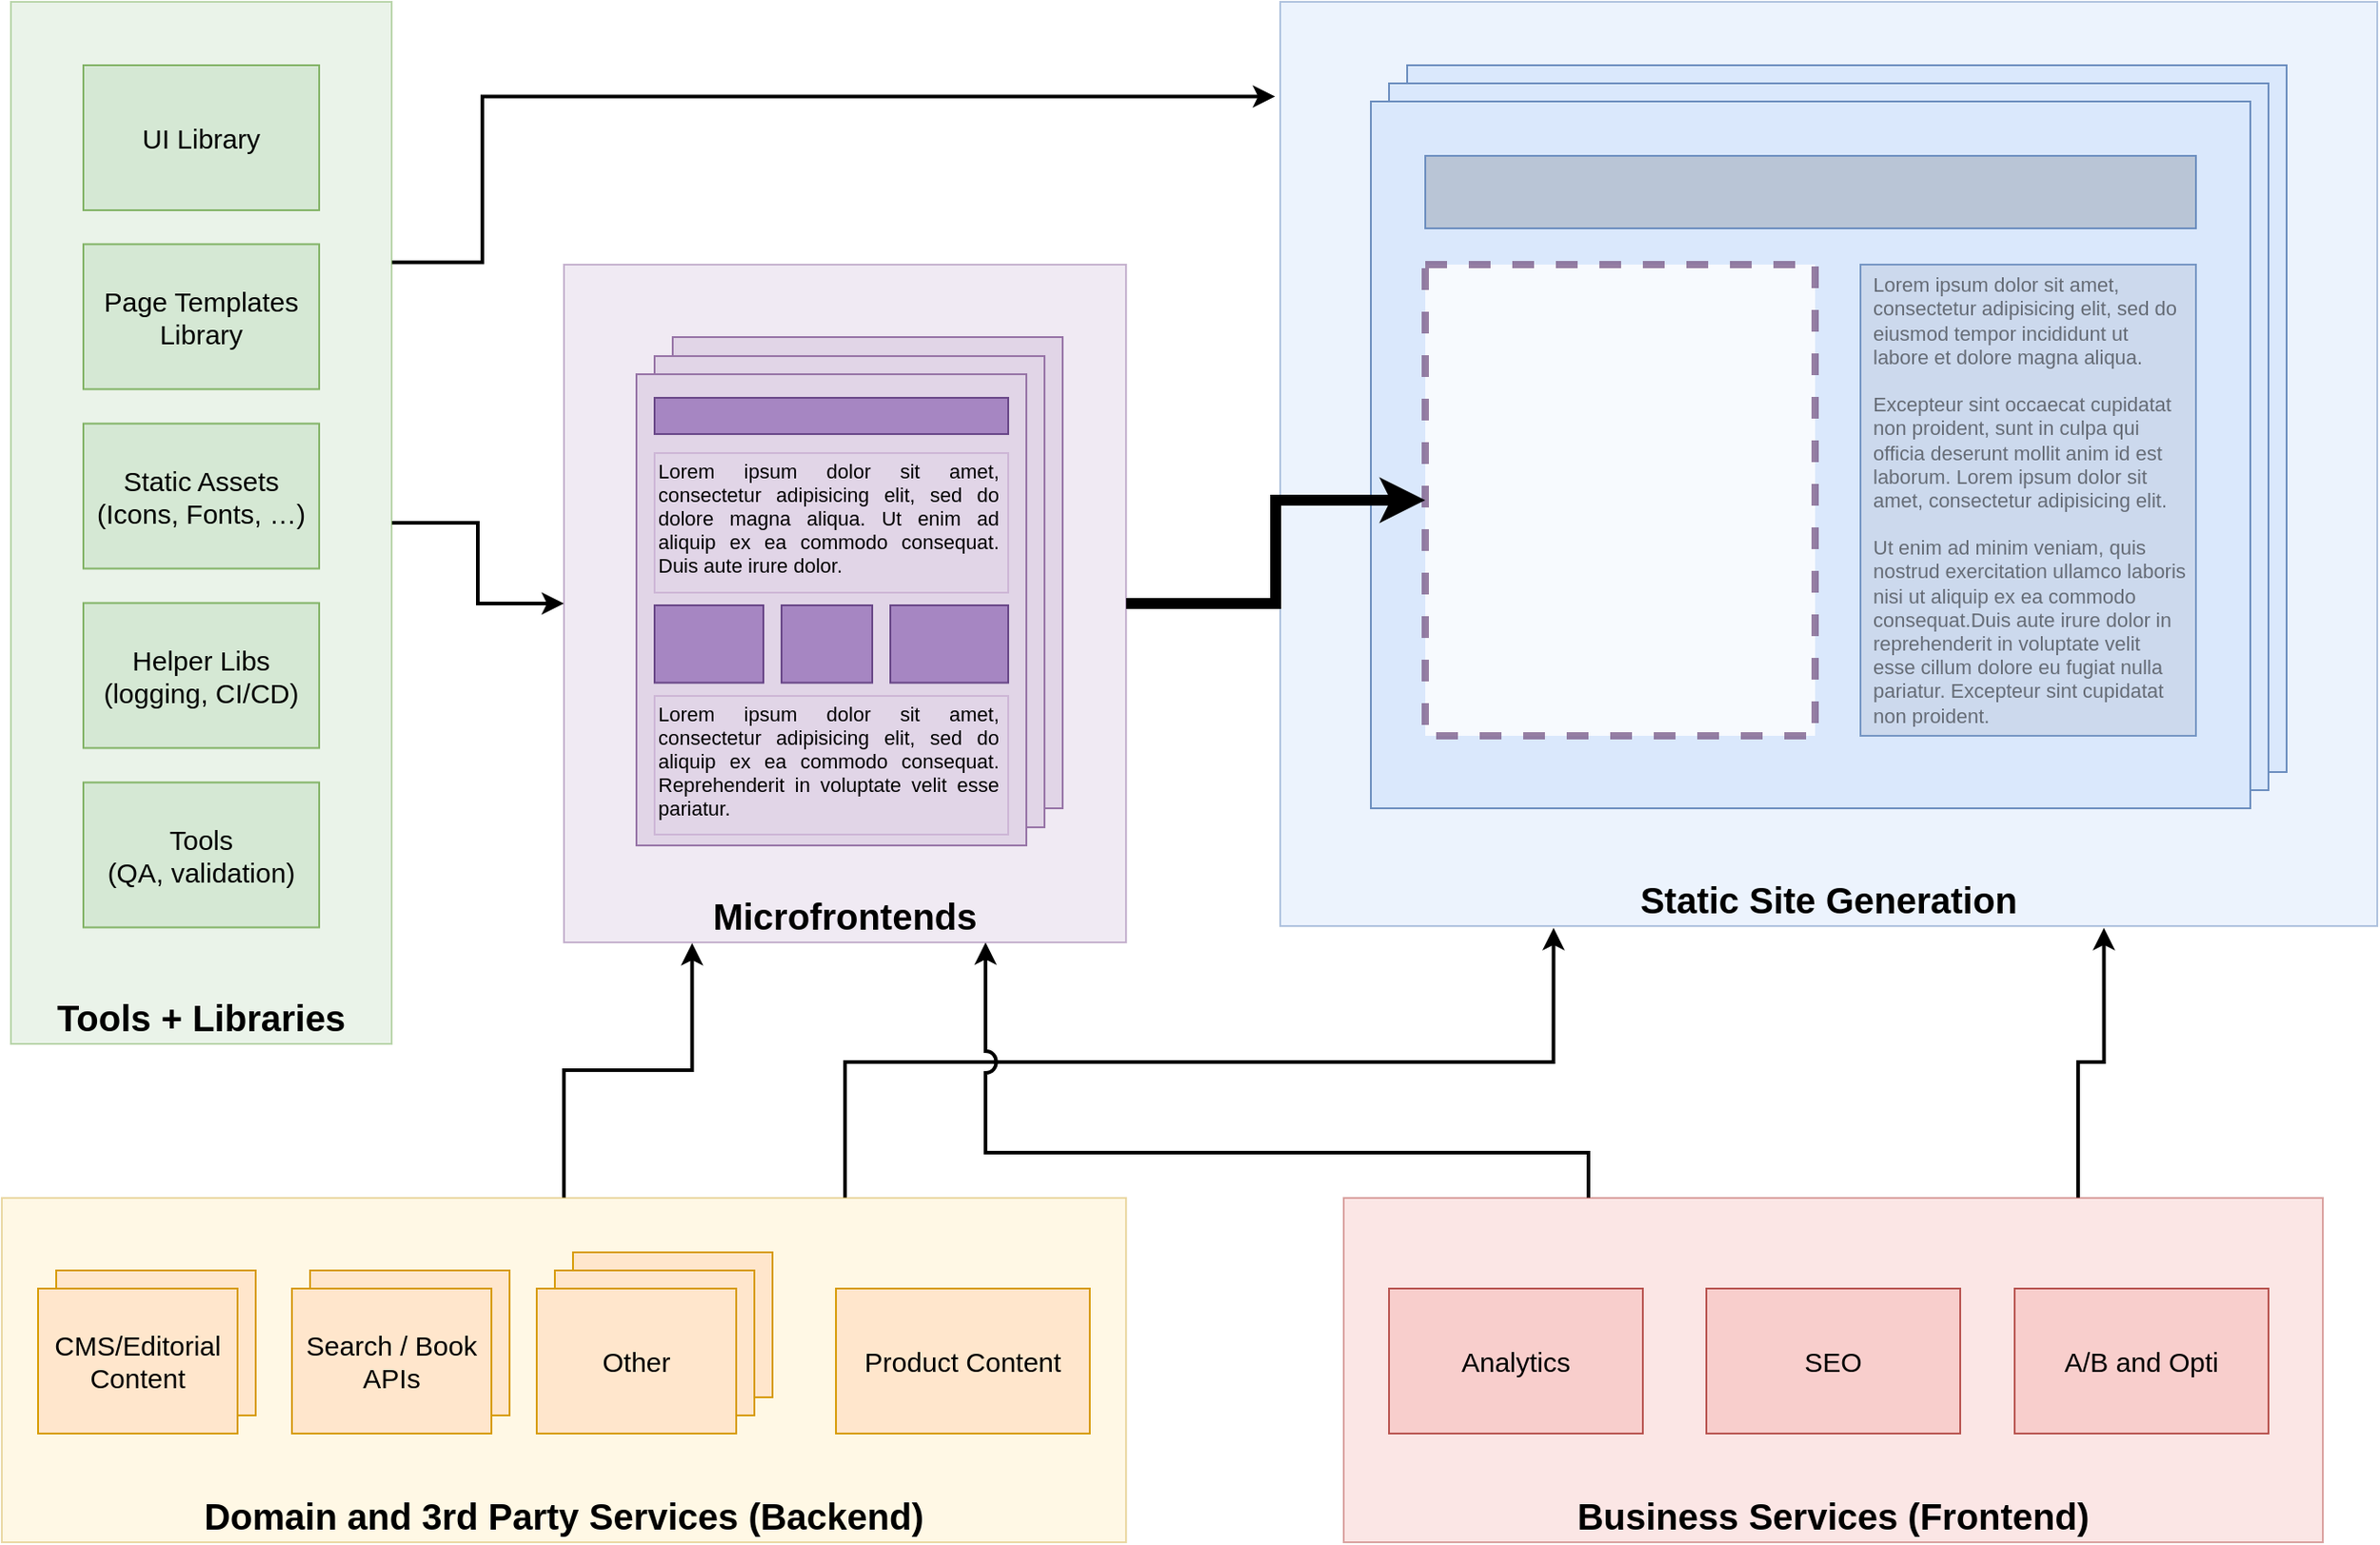 <mxfile version="14.1.8" type="device" pages="7"><diagram name="intro" id="PDxB597M07X5UHV0cTKb"><mxGraphModel dx="2031" dy="1183" grid="1" gridSize="10" guides="1" tooltips="1" connect="1" arrows="1" fold="1" page="1" pageScale="1" pageWidth="1600" pageHeight="900" math="0" shadow="0"><root><mxCell id="ZAKFFslL5HGvuimMsMl6-0"/><mxCell id="ZAKFFslL5HGvuimMsMl6-1" parent="ZAKFFslL5HGvuimMsMl6-0"/><mxCell id="ZAKFFslL5HGvuimMsMl6-83" value="Static Site Generation" style="rounded=0;whiteSpace=wrap;html=1;fontSize=20;fillColor=#dae8fc;verticalAlign=bottom;strokeColor=#6c8ebf;perimeterSpacing=1;fontStyle=1;opacity=50;" parent="ZAKFFslL5HGvuimMsMl6-1" vertex="1"><mxGeometry x="850" y="25" width="605" height="510" as="geometry"/></mxCell><mxCell id="JMXVNL4tGkdEXpOF4bgz-3" value="" style="rounded=0;whiteSpace=wrap;html=1;fontSize=13;fillColor=#dae8fc;verticalAlign=bottom;strokeColor=#6c8ebf;perimeterSpacing=1;" parent="ZAKFFslL5HGvuimMsMl6-1" vertex="1"><mxGeometry x="920" y="60" width="485" height="390" as="geometry"/></mxCell><mxCell id="JMXVNL4tGkdEXpOF4bgz-2" value="" style="rounded=0;whiteSpace=wrap;html=1;fontSize=13;fillColor=#dae8fc;verticalAlign=bottom;strokeColor=#6c8ebf;perimeterSpacing=1;" parent="ZAKFFslL5HGvuimMsMl6-1" vertex="1"><mxGeometry x="910" y="70" width="485" height="390" as="geometry"/></mxCell><mxCell id="Iy_UB8tDMXqCFqBcW3DF-5" style="edgeStyle=orthogonalEdgeStyle;rounded=0;orthogonalLoop=1;jettySize=auto;html=1;exitX=0.75;exitY=0;exitDx=0;exitDy=0;entryX=0.25;entryY=1;entryDx=0;entryDy=0;strokeWidth=2;jumpStyle=arc;" parent="ZAKFFslL5HGvuimMsMl6-1" source="ZAKFFslL5HGvuimMsMl6-81" target="ZAKFFslL5HGvuimMsMl6-83" edge="1"><mxGeometry relative="1" as="geometry"/></mxCell><mxCell id="RhsLm-JvubwSnb_vh8Ai-5" style="edgeStyle=orthogonalEdgeStyle;rounded=0;jumpStyle=arc;jumpSize=10;orthogonalLoop=1;jettySize=auto;html=1;exitX=0.5;exitY=0;exitDx=0;exitDy=0;entryX=0.228;entryY=1.001;entryDx=0;entryDy=0;entryPerimeter=0;startArrow=none;startFill=0;strokeWidth=2;" parent="ZAKFFslL5HGvuimMsMl6-1" source="ZAKFFslL5HGvuimMsMl6-81" target="ZAKFFslL5HGvuimMsMl6-87" edge="1"><mxGeometry relative="1" as="geometry"/></mxCell><mxCell id="ZAKFFslL5HGvuimMsMl6-81" value="Domain and 3rd Party Services (Backend)" style="rounded=0;whiteSpace=wrap;html=1;fontSize=20;strokeColor=#d6b656;strokeWidth=1;fillColor=#fff2cc;opacity=50;verticalAlign=bottom;fontStyle=1" parent="ZAKFFslL5HGvuimMsMl6-1" vertex="1"><mxGeometry x="145" y="685" width="620" height="190" as="geometry"/></mxCell><mxCell id="ZAKFFslL5HGvuimMsMl6-109" value="" style="rounded=0;whiteSpace=wrap;html=1;fontSize=15;verticalAlign=middle;fillColor=#ffe6cc;strokeColor=#d79b00;fontStyle=0" parent="ZAKFFslL5HGvuimMsMl6-1" vertex="1"><mxGeometry x="175" y="725" width="110" height="80" as="geometry"/></mxCell><mxCell id="JMXVNL4tGkdEXpOF4bgz-5" style="edgeStyle=orthogonalEdgeStyle;rounded=0;orthogonalLoop=1;jettySize=auto;html=1;exitX=0.75;exitY=0;exitDx=0;exitDy=0;entryX=0.75;entryY=1;entryDx=0;entryDy=0;fontSize=40;fontColor=#A3A3A3;strokeWidth=2;" parent="ZAKFFslL5HGvuimMsMl6-1" source="ZAKFFslL5HGvuimMsMl6-96" target="ZAKFFslL5HGvuimMsMl6-83" edge="1"><mxGeometry relative="1" as="geometry"/></mxCell><mxCell id="RhsLm-JvubwSnb_vh8Ai-4" style="edgeStyle=orthogonalEdgeStyle;rounded=0;orthogonalLoop=1;jettySize=auto;html=1;exitX=0.25;exitY=0;exitDx=0;exitDy=0;entryX=0.75;entryY=1;entryDx=0;entryDy=0;startArrow=none;startFill=0;strokeWidth=2;jumpStyle=arc;jumpSize=10;" parent="ZAKFFslL5HGvuimMsMl6-1" source="ZAKFFslL5HGvuimMsMl6-96" target="ZAKFFslL5HGvuimMsMl6-87" edge="1"><mxGeometry relative="1" as="geometry"><Array as="points"><mxPoint x="1020" y="660"/><mxPoint x="687" y="660"/></Array></mxGeometry></mxCell><mxCell id="ZAKFFslL5HGvuimMsMl6-96" value="Business Services (Frontend)" style="rounded=0;whiteSpace=wrap;html=1;fontSize=20;verticalAlign=bottom;fillColor=#f8cecc;strokeColor=#b85450;opacity=50;fontStyle=1" parent="ZAKFFslL5HGvuimMsMl6-1" vertex="1"><mxGeometry x="885" y="685" width="540" height="190" as="geometry"/></mxCell><mxCell id="ZAKFFslL5HGvuimMsMl6-87" value="Microfrontends" style="rounded=0;whiteSpace=wrap;html=1;fontSize=20;fillColor=#e1d5e7;verticalAlign=bottom;strokeColor=#9673a6;fontColor=default;opacity=50;fontStyle=1" parent="ZAKFFslL5HGvuimMsMl6-1" vertex="1"><mxGeometry x="455" y="170" width="310" height="374" as="geometry"/></mxCell><mxCell id="ZAKFFslL5HGvuimMsMl6-94" value="" style="rounded=0;whiteSpace=wrap;html=1;fontSize=13;fillColor=#e1d5e7;verticalAlign=middle;strokeColor=#9673a6;fontColor=default;" parent="ZAKFFslL5HGvuimMsMl6-1" vertex="1"><mxGeometry x="515" y="210" width="215" height="260" as="geometry"/></mxCell><mxCell id="ZAKFFslL5HGvuimMsMl6-93" value="" style="rounded=0;whiteSpace=wrap;html=1;fontSize=13;fillColor=#e1d5e7;verticalAlign=middle;strokeColor=#9673a6;fontColor=default;" parent="ZAKFFslL5HGvuimMsMl6-1" vertex="1"><mxGeometry x="505" y="220.48" width="215" height="260" as="geometry"/></mxCell><mxCell id="RhsLm-JvubwSnb_vh8Ai-6" style="edgeStyle=orthogonalEdgeStyle;rounded=0;jumpStyle=arc;jumpSize=10;orthogonalLoop=1;jettySize=auto;html=1;exitX=1;exitY=0.5;exitDx=0;exitDy=0;entryX=0;entryY=0.5;entryDx=0;entryDy=0;startArrow=none;startFill=0;strokeWidth=2;" parent="ZAKFFslL5HGvuimMsMl6-1" source="ZAKFFslL5HGvuimMsMl6-79" target="ZAKFFslL5HGvuimMsMl6-87" edge="1"><mxGeometry relative="1" as="geometry"/></mxCell><mxCell id="QoSOM8wVdCm2FMisixon-0" style="edgeStyle=orthogonalEdgeStyle;rounded=0;orthogonalLoop=1;jettySize=auto;html=1;exitX=1;exitY=0.25;exitDx=0;exitDy=0;entryX=-0.003;entryY=0.104;entryDx=0;entryDy=0;entryPerimeter=0;strokeWidth=2;" parent="ZAKFFslL5HGvuimMsMl6-1" source="ZAKFFslL5HGvuimMsMl6-79" target="ZAKFFslL5HGvuimMsMl6-83" edge="1"><mxGeometry relative="1" as="geometry"><Array as="points"><mxPoint x="410" y="169"/><mxPoint x="410" y="77"/></Array></mxGeometry></mxCell><mxCell id="ZAKFFslL5HGvuimMsMl6-79" value="Tools + Libraries" style="rounded=0;whiteSpace=wrap;html=1;fontSize=20;verticalAlign=bottom;fillColor=#d5e8d4;strokeColor=#82b366;fontColor=default;opacity=50;fontStyle=1" parent="ZAKFFslL5HGvuimMsMl6-1" vertex="1"><mxGeometry x="150" y="25" width="210" height="575" as="geometry"/></mxCell><mxCell id="ZAKFFslL5HGvuimMsMl6-8" value="CMS/Editorial Content" style="rounded=0;whiteSpace=wrap;html=1;fontSize=15;verticalAlign=middle;fillColor=#ffe6cc;strokeColor=#d79b00;fontStyle=0" parent="ZAKFFslL5HGvuimMsMl6-1" vertex="1"><mxGeometry x="165" y="735" width="110" height="80" as="geometry"/></mxCell><mxCell id="ZAKFFslL5HGvuimMsMl6-11" value="&lt;div style=&quot;font-size: 15px;&quot;&gt;Product Content&lt;br style=&quot;font-size: 15px;&quot;&gt;&lt;/div&gt;" style="rounded=0;whiteSpace=wrap;html=1;fontSize=15;verticalAlign=middle;fillColor=#ffe6cc;strokeColor=#d79b00;" parent="ZAKFFslL5HGvuimMsMl6-1" vertex="1"><mxGeometry x="605" y="735" width="140" height="80" as="geometry"/></mxCell><mxCell id="ZAKFFslL5HGvuimMsMl6-16" value="SEO" style="rounded=0;whiteSpace=wrap;html=1;fontSize=15;verticalAlign=middle;fillColor=#f8cecc;strokeColor=#b85450;fontStyle=0" parent="ZAKFFslL5HGvuimMsMl6-1" vertex="1"><mxGeometry x="1085" y="735" width="140" height="80" as="geometry"/></mxCell><mxCell id="ZAKFFslL5HGvuimMsMl6-26" value="" style="rounded=0;whiteSpace=wrap;html=1;fontSize=13;fillColor=#dae8fc;verticalAlign=bottom;strokeColor=#6c8ebf;perimeterSpacing=1;" parent="ZAKFFslL5HGvuimMsMl6-1" vertex="1"><mxGeometry x="900" y="80" width="485" height="390" as="geometry"/></mxCell><mxCell id="ZAKFFslL5HGvuimMsMl6-27" value="" style="rounded=0;whiteSpace=wrap;html=1;fillColor=#B9C5D6;strokeColor=#6c8ebf;fontSize=13;" parent="ZAKFFslL5HGvuimMsMl6-1" vertex="1"><mxGeometry x="930" y="110" width="425" height="40" as="geometry"/></mxCell><mxCell id="ZAKFFslL5HGvuimMsMl6-28" value="" style="rounded=0;whiteSpace=wrap;html=1;fontSize=13;verticalAlign=middle;dashed=1;strokeWidth=4;strokeColor=#7F618C;opacity=80;" parent="ZAKFFslL5HGvuimMsMl6-1" vertex="1"><mxGeometry x="930" y="170" width="215" height="260" as="geometry"/></mxCell><mxCell id="ZAKFFslL5HGvuimMsMl6-29" value="Lorem ipsum dolor sit amet, consectetur adipisicing elit, sed do eiusmod tempor incididunt ut labore et dolore magna aliqua. &lt;br&gt;&lt;br&gt;Excepteur sint occaecat cupidatat non proident, sunt in culpa qui officia deserunt mollit anim id est laborum. Lorem ipsum dolor sit amet, consectetur adipisicing elit.&lt;br&gt;&lt;br&gt;Ut enim ad minim veniam, quis nostrud exercitation ullamco laboris nisi ut aliquip ex ea commodo consequat.Duis aute irure dolor in reprehenderit in voluptate velit esse cillum dolore eu fugiat nulla pariatur. Excepteur sint cupidatat non proident." style="rounded=0;whiteSpace=wrap;html=1;fontSize=11;verticalAlign=middle;strokeWidth=1;strokeColor=#6c8ebf;fillColor=#CBD8EB;opacity=90;textOpacity=50;align=left;spacingTop=0;spacingLeft=5;spacingBottom=0;spacingRight=5;" parent="ZAKFFslL5HGvuimMsMl6-1" vertex="1"><mxGeometry x="1170" y="170" width="185" height="260" as="geometry"/></mxCell><mxCell id="ZAKFFslL5HGvuimMsMl6-32" value="" style="rounded=0;whiteSpace=wrap;html=1;fontSize=13;fillColor=#e1d5e7;verticalAlign=middle;strokeColor=#9673a6;fontColor=default;" parent="ZAKFFslL5HGvuimMsMl6-1" vertex="1"><mxGeometry x="495" y="230.48" width="215" height="260" as="geometry"/></mxCell><mxCell id="ZAKFFslL5HGvuimMsMl6-35" value="Page Templates Library" style="rounded=0;whiteSpace=wrap;html=1;fontSize=15;verticalAlign=middle;fillColor=#d5e8d4;strokeColor=#82b366;fontColor=default;" parent="ZAKFFslL5HGvuimMsMl6-1" vertex="1"><mxGeometry x="190" y="158.74" width="130" height="80" as="geometry"/></mxCell><mxCell id="ZAKFFslL5HGvuimMsMl6-38" value="UI Library" style="rounded=0;whiteSpace=wrap;html=1;fontSize=15;verticalAlign=middle;fillColor=#d5e8d4;strokeColor=#82b366;fontColor=default;" parent="ZAKFFslL5HGvuimMsMl6-1" vertex="1"><mxGeometry x="190" y="60.0" width="130" height="80" as="geometry"/></mxCell><mxCell id="ZAKFFslL5HGvuimMsMl6-42" value="Analytics" style="rounded=0;whiteSpace=wrap;html=1;fontSize=15;verticalAlign=middle;fillColor=#f8cecc;strokeColor=#b85450;" parent="ZAKFFslL5HGvuimMsMl6-1" vertex="1"><mxGeometry x="910" y="735" width="140" height="80" as="geometry"/></mxCell><mxCell id="ZAKFFslL5HGvuimMsMl6-44" value="A/B and Opti" style="rounded=0;whiteSpace=wrap;html=1;fontSize=15;verticalAlign=middle;fillColor=#f8cecc;strokeColor=#b85450;" parent="ZAKFFslL5HGvuimMsMl6-1" vertex="1"><mxGeometry x="1255" y="735" width="140" height="80" as="geometry"/></mxCell><mxCell id="ZAKFFslL5HGvuimMsMl6-46" value="" style="rounded=0;whiteSpace=wrap;html=1;fontSize=13;fillColor=#A686C2;verticalAlign=middle;strokeColor=#684687;fontColor=#ffffff;" parent="ZAKFFslL5HGvuimMsMl6-1" vertex="1"><mxGeometry x="505" y="243.52" width="195" height="20" as="geometry"/></mxCell><mxCell id="ZAKFFslL5HGvuimMsMl6-47" value="&lt;div style=&quot;font-size: 11px&quot; align=&quot;justify&quot;&gt;Lorem ipsum dolor sit amet, consectetur adipisicing elit, sed do dolore magna aliqua. Ut enim ad aliquip ex ea commodo consequat. Duis aute irure dolor.&lt;br style=&quot;font-size: 11px&quot;&gt;&lt;/div&gt;" style="rounded=0;whiteSpace=wrap;html=1;fontSize=11;strokeWidth=1;align=left;labelPosition=center;verticalLabelPosition=middle;verticalAlign=middle;fontStyle=0;fillColor=none;spacingRight=5;spacingBottom=5;strokeColor=#CDB6D6;" parent="ZAKFFslL5HGvuimMsMl6-1" vertex="1"><mxGeometry x="505" y="274" width="195" height="77" as="geometry"/></mxCell><mxCell id="ZAKFFslL5HGvuimMsMl6-48" value="" style="rounded=0;whiteSpace=wrap;html=1;fontSize=13;fillColor=#A686C2;verticalAlign=middle;strokeColor=#684687;fontColor=#ffffff;" parent="ZAKFFslL5HGvuimMsMl6-1" vertex="1"><mxGeometry x="635" y="358" width="65" height="42.74" as="geometry"/></mxCell><mxCell id="ZAKFFslL5HGvuimMsMl6-49" value="" style="rounded=0;whiteSpace=wrap;html=1;fontSize=13;fillColor=#A686C2;verticalAlign=middle;strokeColor=#684687;fontColor=#ffffff;" parent="ZAKFFslL5HGvuimMsMl6-1" vertex="1"><mxGeometry x="575" y="358" width="50" height="42.74" as="geometry"/></mxCell><mxCell id="ZAKFFslL5HGvuimMsMl6-50" value="" style="rounded=0;whiteSpace=wrap;html=1;fontSize=13;fillColor=#A686C2;verticalAlign=middle;strokeColor=#684687;fontColor=#ffffff;" parent="ZAKFFslL5HGvuimMsMl6-1" vertex="1"><mxGeometry x="505" y="358" width="60" height="42.74" as="geometry"/></mxCell><mxCell id="ZAKFFslL5HGvuimMsMl6-67" value="" style="rounded=0;whiteSpace=wrap;html=1;fontSize=15;verticalAlign=middle;fillColor=#ffe6cc;strokeColor=#d79b00;fontStyle=0" parent="ZAKFFslL5HGvuimMsMl6-1" vertex="1"><mxGeometry x="315" y="725" width="110" height="80" as="geometry"/></mxCell><mxCell id="ZAKFFslL5HGvuimMsMl6-14" value="&lt;div&gt;Search / Book&lt;/div&gt;&lt;div&gt;APIs&lt;/div&gt;" style="rounded=0;whiteSpace=wrap;html=1;fontSize=15;verticalAlign=middle;fillColor=#ffe6cc;strokeColor=#d79b00;fontStyle=0" parent="ZAKFFslL5HGvuimMsMl6-1" vertex="1"><mxGeometry x="305" y="735" width="110" height="80" as="geometry"/></mxCell><mxCell id="ZAKFFslL5HGvuimMsMl6-76" value="" style="rounded=0;whiteSpace=wrap;html=1;fontSize=15;verticalAlign=middle;fillColor=#ffe6cc;strokeColor=#d79b00;fontStyle=0" parent="ZAKFFslL5HGvuimMsMl6-1" vertex="1"><mxGeometry x="460" y="715" width="110" height="80" as="geometry"/></mxCell><mxCell id="ZAKFFslL5HGvuimMsMl6-69" value="" style="rounded=0;whiteSpace=wrap;html=1;fontSize=15;verticalAlign=middle;fillColor=#ffe6cc;strokeColor=#d79b00;fontStyle=0" parent="ZAKFFslL5HGvuimMsMl6-1" vertex="1"><mxGeometry x="450" y="725" width="110" height="80" as="geometry"/></mxCell><mxCell id="ZAKFFslL5HGvuimMsMl6-66" value="Other" style="rounded=0;whiteSpace=wrap;html=1;fontSize=15;verticalAlign=middle;fillColor=#ffe6cc;strokeColor=#d79b00;fontStyle=0" parent="ZAKFFslL5HGvuimMsMl6-1" vertex="1"><mxGeometry x="440" y="735" width="110" height="80" as="geometry"/></mxCell><mxCell id="ZAKFFslL5HGvuimMsMl6-78" value="&lt;div style=&quot;font-size: 15px;&quot;&gt;Static Assets&lt;/div&gt;&lt;div style=&quot;font-size: 15px;&quot;&gt;(Icons, Fonts, …)&lt;br style=&quot;font-size: 15px;&quot;&gt;&lt;/div&gt;" style="rounded=0;whiteSpace=wrap;html=1;fontSize=15;verticalAlign=middle;fillColor=#d5e8d4;strokeColor=#82b366;fontColor=default;" parent="ZAKFFslL5HGvuimMsMl6-1" vertex="1"><mxGeometry x="190" y="257.74" width="130" height="80" as="geometry"/></mxCell><mxCell id="ZAKFFslL5HGvuimMsMl6-91" value="&lt;div style=&quot;font-size: 11px&quot; align=&quot;justify&quot;&gt;Lorem ipsum dolor sit amet, consectetur adipisicing elit, sed do aliquip ex ea commodo consequat. Reprehenderit in voluptate velit esse pariatur.&lt;br style=&quot;font-size: 11px&quot;&gt;&lt;/div&gt;" style="rounded=0;whiteSpace=wrap;html=1;fontSize=11;fontColor=#000000;strokeColor=#CDB6D6;strokeWidth=1;fillColor=none;align=left;labelPosition=center;verticalLabelPosition=middle;verticalAlign=middle;fontStyle=0;spacingBottom=5;spacingRight=5;" parent="ZAKFFslL5HGvuimMsMl6-1" vertex="1"><mxGeometry x="505" y="408" width="195" height="76.48" as="geometry"/></mxCell><mxCell id="RhsLm-JvubwSnb_vh8Ai-0" value="&lt;div&gt;Helper Libs&lt;/div&gt;&lt;div&gt;(logging, CI/CD)&lt;br&gt;&lt;/div&gt;" style="rounded=0;whiteSpace=wrap;html=1;fontSize=15;verticalAlign=middle;fillColor=#d5e8d4;strokeColor=#82b366;fontColor=default;" parent="ZAKFFslL5HGvuimMsMl6-1" vertex="1"><mxGeometry x="190" y="356.74" width="130" height="80" as="geometry"/></mxCell><mxCell id="RhsLm-JvubwSnb_vh8Ai-2" value="&lt;div&gt;Tools &lt;br&gt;&lt;/div&gt;&lt;div&gt;(QA, validation)&lt;br&gt;&lt;/div&gt;" style="rounded=0;whiteSpace=wrap;html=1;fontSize=15;verticalAlign=middle;fillColor=#d5e8d4;strokeColor=#82b366;fontColor=default;" parent="ZAKFFslL5HGvuimMsMl6-1" vertex="1"><mxGeometry x="190" y="455.74" width="130" height="80" as="geometry"/></mxCell><mxCell id="47zG2joxpxuWVOlghchI-0" style="edgeStyle=orthogonalEdgeStyle;rounded=0;orthogonalLoop=1;jettySize=auto;html=1;exitX=1;exitY=0.5;exitDx=0;exitDy=0;entryX=0;entryY=0.5;entryDx=0;entryDy=0;strokeWidth=6;" parent="ZAKFFslL5HGvuimMsMl6-1" source="ZAKFFslL5HGvuimMsMl6-87" target="ZAKFFslL5HGvuimMsMl6-28" edge="1"><mxGeometry relative="1" as="geometry"/></mxCell></root></mxGraphModel></diagram><diagram id="xaZ77ACY5nAuISsA3RSy" name="challenges"><mxGraphModel dx="5475" dy="2070" grid="1" gridSize="10" guides="1" tooltips="1" connect="1" arrows="1" fold="1" page="1" pageScale="1" pageWidth="1920" pageHeight="1200" math="0" shadow="0"><root><mxCell id="RPiXw2ixVoXk79CIKYwX-0"/><mxCell id="RPiXw2ixVoXk79CIKYwX-1" parent="RPiXw2ixVoXk79CIKYwX-0"/><mxCell id="ykfH7HOJzDmB5Lwbt7PB-7" value="" style="group" parent="RPiXw2ixVoXk79CIKYwX-1" vertex="1" connectable="0"><mxGeometry x="530" y="840" width="215" height="260" as="geometry"/></mxCell><mxCell id="ykfH7HOJzDmB5Lwbt7PB-0" value="" style="rounded=0;whiteSpace=wrap;html=1;fontSize=13;fillColor=#e1d5e7;verticalAlign=middle;strokeColor=#9673a6;fontColor=default;" parent="ykfH7HOJzDmB5Lwbt7PB-7" vertex="1"><mxGeometry width="215" height="260" as="geometry"/></mxCell><mxCell id="ykfH7HOJzDmB5Lwbt7PB-1" value="" style="rounded=0;whiteSpace=wrap;html=1;fontSize=13;fillColor=#A686C2;verticalAlign=middle;strokeColor=#684687;fontColor=#ffffff;" parent="ykfH7HOJzDmB5Lwbt7PB-7" vertex="1"><mxGeometry x="10" y="13.04" width="195" height="20" as="geometry"/></mxCell><mxCell id="ykfH7HOJzDmB5Lwbt7PB-2" value="&lt;div style=&quot;font-size: 11px&quot; align=&quot;justify&quot;&gt;Lorem ipsum dolor sit amet, consectetur adipisicing elit, sed do dolore magna aliqua. Ut enim ad aliquip ex ea commodo consequat. Duis aute irure dolor.&lt;br style=&quot;font-size: 11px&quot;&gt;&lt;/div&gt;" style="rounded=0;whiteSpace=wrap;html=1;fontSize=11;strokeWidth=1;align=left;labelPosition=center;verticalLabelPosition=middle;verticalAlign=middle;fontStyle=0;fillColor=none;spacingRight=5;spacingBottom=5;strokeColor=#CDB6D6;" parent="ykfH7HOJzDmB5Lwbt7PB-7" vertex="1"><mxGeometry x="10" y="43.52" width="195" height="77" as="geometry"/></mxCell><mxCell id="ykfH7HOJzDmB5Lwbt7PB-3" value="" style="rounded=0;whiteSpace=wrap;html=1;fontSize=13;fillColor=#A686C2;verticalAlign=middle;strokeColor=#684687;fontColor=#ffffff;" parent="ykfH7HOJzDmB5Lwbt7PB-7" vertex="1"><mxGeometry x="140" y="127.52" width="65" height="42.74" as="geometry"/></mxCell><mxCell id="ykfH7HOJzDmB5Lwbt7PB-4" value="" style="rounded=0;whiteSpace=wrap;html=1;fontSize=13;fillColor=#A686C2;verticalAlign=middle;strokeColor=#684687;fontColor=#ffffff;" parent="ykfH7HOJzDmB5Lwbt7PB-7" vertex="1"><mxGeometry x="80" y="127.52" width="50" height="42.74" as="geometry"/></mxCell><mxCell id="ykfH7HOJzDmB5Lwbt7PB-5" value="" style="rounded=0;whiteSpace=wrap;html=1;fontSize=13;fillColor=#A686C2;verticalAlign=middle;strokeColor=#684687;fontColor=#ffffff;" parent="ykfH7HOJzDmB5Lwbt7PB-7" vertex="1"><mxGeometry x="10" y="127.52" width="60" height="42.74" as="geometry"/></mxCell><mxCell id="ykfH7HOJzDmB5Lwbt7PB-6" value="&lt;div style=&quot;font-size: 11px&quot; align=&quot;justify&quot;&gt;Lorem ipsum dolor sit amet, consectetur adipisicing elit, sed do aliquip ex ea commodo consequat. Reprehenderit in voluptate velit esse pariatur.&lt;br style=&quot;font-size: 11px&quot;&gt;&lt;/div&gt;" style="rounded=0;whiteSpace=wrap;html=1;fontSize=11;fontColor=#000000;strokeColor=#CDB6D6;strokeWidth=1;fillColor=none;align=left;labelPosition=center;verticalLabelPosition=middle;verticalAlign=middle;fontStyle=0;spacingBottom=5;spacingRight=5;" parent="ykfH7HOJzDmB5Lwbt7PB-7" vertex="1"><mxGeometry x="10" y="177.52" width="195" height="76.48" as="geometry"/></mxCell><mxCell id="ykfH7HOJzDmB5Lwbt7PB-33" value="" style="group" parent="RPiXw2ixVoXk79CIKYwX-1" vertex="1" connectable="0"><mxGeometry x="830" y="840" width="215" height="260" as="geometry"/></mxCell><mxCell id="ykfH7HOJzDmB5Lwbt7PB-34" value="" style="rounded=0;whiteSpace=wrap;html=1;fontSize=13;fillColor=#e1d5e7;verticalAlign=middle;strokeColor=#9673a6;fontColor=default;" parent="ykfH7HOJzDmB5Lwbt7PB-33" vertex="1"><mxGeometry width="215" height="260" as="geometry"/></mxCell><mxCell id="ykfH7HOJzDmB5Lwbt7PB-35" value="" style="rounded=0;whiteSpace=wrap;html=1;fontSize=13;fillColor=#A686C2;verticalAlign=middle;strokeColor=#684687;fontColor=#ffffff;" parent="ykfH7HOJzDmB5Lwbt7PB-33" vertex="1"><mxGeometry x="10" y="13.04" width="195" height="20" as="geometry"/></mxCell><mxCell id="ykfH7HOJzDmB5Lwbt7PB-36" value="&lt;div style=&quot;font-size: 11px&quot; align=&quot;justify&quot;&gt;Lorem ipsum dolor sit amet, consectetur adipisicing elit, sed do dolore magna aliqua. Ut enim ad aliquip ex ea commodo consequat. Duis aute irure dolor.&lt;br style=&quot;font-size: 11px&quot;&gt;&lt;/div&gt;" style="rounded=0;whiteSpace=wrap;html=1;fontSize=11;strokeWidth=1;align=left;labelPosition=center;verticalLabelPosition=middle;verticalAlign=middle;fontStyle=0;fillColor=none;spacingRight=5;spacingBottom=5;strokeColor=#CDB6D6;" parent="ykfH7HOJzDmB5Lwbt7PB-33" vertex="1"><mxGeometry x="10" y="43.52" width="195" height="77" as="geometry"/></mxCell><mxCell id="ykfH7HOJzDmB5Lwbt7PB-37" value="" style="rounded=0;whiteSpace=wrap;html=1;fontSize=13;fillColor=#A686C2;verticalAlign=middle;strokeColor=#684687;fontColor=#ffffff;" parent="ykfH7HOJzDmB5Lwbt7PB-33" vertex="1"><mxGeometry x="140" y="127.52" width="65" height="42.74" as="geometry"/></mxCell><mxCell id="ykfH7HOJzDmB5Lwbt7PB-38" value="" style="rounded=0;whiteSpace=wrap;html=1;fontSize=13;fillColor=#A686C2;verticalAlign=middle;strokeColor=#684687;fontColor=#ffffff;" parent="ykfH7HOJzDmB5Lwbt7PB-33" vertex="1"><mxGeometry x="80" y="127.52" width="50" height="42.74" as="geometry"/></mxCell><mxCell id="ykfH7HOJzDmB5Lwbt7PB-39" value="" style="rounded=0;whiteSpace=wrap;html=1;fontSize=13;fillColor=#A686C2;verticalAlign=middle;strokeColor=#684687;fontColor=#ffffff;" parent="ykfH7HOJzDmB5Lwbt7PB-33" vertex="1"><mxGeometry x="10" y="127.52" width="60" height="42.74" as="geometry"/></mxCell><mxCell id="ykfH7HOJzDmB5Lwbt7PB-40" value="&lt;div style=&quot;font-size: 11px&quot; align=&quot;justify&quot;&gt;Lorem ipsum dolor sit amet, consectetur adipisicing elit, sed do aliquip ex ea commodo consequat. Reprehenderit in voluptate velit esse pariatur.&lt;br style=&quot;font-size: 11px&quot;&gt;&lt;/div&gt;" style="rounded=0;whiteSpace=wrap;html=1;fontSize=11;fontColor=#000000;strokeColor=#CDB6D6;strokeWidth=1;fillColor=none;align=left;labelPosition=center;verticalLabelPosition=middle;verticalAlign=middle;fontStyle=0;spacingBottom=5;spacingRight=5;" parent="ykfH7HOJzDmB5Lwbt7PB-33" vertex="1"><mxGeometry x="10" y="177.52" width="195" height="76.48" as="geometry"/></mxCell><mxCell id="ykfH7HOJzDmB5Lwbt7PB-41" value="" style="group" parent="RPiXw2ixVoXk79CIKYwX-1" vertex="1" connectable="0"><mxGeometry x="1450" y="840" width="215" height="260" as="geometry"/></mxCell><mxCell id="ykfH7HOJzDmB5Lwbt7PB-42" value="" style="rounded=0;whiteSpace=wrap;html=1;fontSize=13;fillColor=#e1d5e7;verticalAlign=middle;strokeColor=#9673a6;fontColor=default;" parent="ykfH7HOJzDmB5Lwbt7PB-41" vertex="1"><mxGeometry width="215" height="260" as="geometry"/></mxCell><mxCell id="ykfH7HOJzDmB5Lwbt7PB-43" value="" style="rounded=0;whiteSpace=wrap;html=1;fontSize=13;fillColor=#A686C2;verticalAlign=middle;strokeColor=#684687;fontColor=#ffffff;" parent="ykfH7HOJzDmB5Lwbt7PB-41" vertex="1"><mxGeometry x="10" y="13.04" width="195" height="20" as="geometry"/></mxCell><mxCell id="ykfH7HOJzDmB5Lwbt7PB-44" value="&lt;div style=&quot;font-size: 11px&quot; align=&quot;justify&quot;&gt;Lorem ipsum dolor sit amet, consectetur adipisicing elit, sed do dolore magna aliqua. Ut enim ad aliquip ex ea commodo consequat. Duis aute irure dolor.&lt;br style=&quot;font-size: 11px&quot;&gt;&lt;/div&gt;" style="rounded=0;whiteSpace=wrap;html=1;fontSize=11;strokeWidth=1;align=left;labelPosition=center;verticalLabelPosition=middle;verticalAlign=middle;fontStyle=0;fillColor=none;spacingRight=5;spacingBottom=5;strokeColor=#CDB6D6;" parent="ykfH7HOJzDmB5Lwbt7PB-41" vertex="1"><mxGeometry x="10" y="43.52" width="195" height="77" as="geometry"/></mxCell><mxCell id="ykfH7HOJzDmB5Lwbt7PB-45" value="" style="rounded=0;whiteSpace=wrap;html=1;fontSize=13;fillColor=#A686C2;verticalAlign=middle;strokeColor=#684687;fontColor=#ffffff;" parent="ykfH7HOJzDmB5Lwbt7PB-41" vertex="1"><mxGeometry x="140" y="127.52" width="65" height="42.74" as="geometry"/></mxCell><mxCell id="ykfH7HOJzDmB5Lwbt7PB-46" value="" style="rounded=0;whiteSpace=wrap;html=1;fontSize=13;fillColor=#A686C2;verticalAlign=middle;strokeColor=#684687;fontColor=#ffffff;" parent="ykfH7HOJzDmB5Lwbt7PB-41" vertex="1"><mxGeometry x="80" y="127.52" width="50" height="42.74" as="geometry"/></mxCell><mxCell id="ykfH7HOJzDmB5Lwbt7PB-47" value="" style="rounded=0;whiteSpace=wrap;html=1;fontSize=13;fillColor=#A686C2;verticalAlign=middle;strokeColor=#684687;fontColor=#ffffff;" parent="ykfH7HOJzDmB5Lwbt7PB-41" vertex="1"><mxGeometry x="10" y="127.52" width="60" height="42.74" as="geometry"/></mxCell><mxCell id="ykfH7HOJzDmB5Lwbt7PB-48" value="&lt;div style=&quot;font-size: 11px&quot; align=&quot;justify&quot;&gt;Lorem ipsum dolor sit amet, consectetur adipisicing elit, sed do aliquip ex ea commodo consequat. Reprehenderit in voluptate velit esse pariatur.&lt;br style=&quot;font-size: 11px&quot;&gt;&lt;/div&gt;" style="rounded=0;whiteSpace=wrap;html=1;fontSize=11;fontColor=#000000;strokeColor=#CDB6D6;strokeWidth=1;fillColor=none;align=left;labelPosition=center;verticalLabelPosition=middle;verticalAlign=middle;fontStyle=0;spacingBottom=5;spacingRight=5;" parent="ykfH7HOJzDmB5Lwbt7PB-41" vertex="1"><mxGeometry x="10" y="177.52" width="195" height="76.48" as="geometry"/></mxCell><mxCell id="ykfH7HOJzDmB5Lwbt7PB-49" value="" style="group" parent="RPiXw2ixVoXk79CIKYwX-1" vertex="1" connectable="0"><mxGeometry x="1140" y="840" width="215" height="260" as="geometry"/></mxCell><mxCell id="ykfH7HOJzDmB5Lwbt7PB-50" value="" style="rounded=0;whiteSpace=wrap;html=1;fontSize=13;fillColor=#e1d5e7;verticalAlign=middle;strokeColor=#9673a6;fontColor=default;" parent="ykfH7HOJzDmB5Lwbt7PB-49" vertex="1"><mxGeometry width="215" height="260" as="geometry"/></mxCell><mxCell id="ykfH7HOJzDmB5Lwbt7PB-51" value="" style="rounded=0;whiteSpace=wrap;html=1;fontSize=13;fillColor=#A686C2;verticalAlign=middle;strokeColor=#684687;fontColor=#ffffff;" parent="ykfH7HOJzDmB5Lwbt7PB-49" vertex="1"><mxGeometry x="10" y="13.04" width="195" height="20" as="geometry"/></mxCell><mxCell id="ykfH7HOJzDmB5Lwbt7PB-52" value="&lt;div style=&quot;font-size: 11px&quot; align=&quot;justify&quot;&gt;Lorem ipsum dolor sit amet, consectetur adipisicing elit, sed do dolore magna aliqua. Ut enim ad aliquip ex ea commodo consequat. Duis aute irure dolor.&lt;br style=&quot;font-size: 11px&quot;&gt;&lt;/div&gt;" style="rounded=0;whiteSpace=wrap;html=1;fontSize=11;strokeWidth=1;align=left;labelPosition=center;verticalLabelPosition=middle;verticalAlign=middle;fontStyle=0;fillColor=none;spacingRight=5;spacingBottom=5;strokeColor=#CDB6D6;" parent="ykfH7HOJzDmB5Lwbt7PB-49" vertex="1"><mxGeometry x="10" y="43.52" width="195" height="77" as="geometry"/></mxCell><mxCell id="ykfH7HOJzDmB5Lwbt7PB-53" value="" style="rounded=0;whiteSpace=wrap;html=1;fontSize=13;fillColor=#A686C2;verticalAlign=middle;strokeColor=#684687;fontColor=#ffffff;" parent="ykfH7HOJzDmB5Lwbt7PB-49" vertex="1"><mxGeometry x="140" y="127.52" width="65" height="42.74" as="geometry"/></mxCell><mxCell id="ykfH7HOJzDmB5Lwbt7PB-54" value="" style="rounded=0;whiteSpace=wrap;html=1;fontSize=13;fillColor=#A686C2;verticalAlign=middle;strokeColor=#684687;fontColor=#ffffff;" parent="ykfH7HOJzDmB5Lwbt7PB-49" vertex="1"><mxGeometry x="80" y="127.52" width="50" height="42.74" as="geometry"/></mxCell><mxCell id="ykfH7HOJzDmB5Lwbt7PB-55" value="" style="rounded=0;whiteSpace=wrap;html=1;fontSize=13;fillColor=#A686C2;verticalAlign=middle;strokeColor=#684687;fontColor=#ffffff;" parent="ykfH7HOJzDmB5Lwbt7PB-49" vertex="1"><mxGeometry x="10" y="127.52" width="60" height="42.74" as="geometry"/></mxCell><mxCell id="ykfH7HOJzDmB5Lwbt7PB-56" value="&lt;div style=&quot;font-size: 11px&quot; align=&quot;justify&quot;&gt;Lorem ipsum dolor sit amet, consectetur adipisicing elit, sed do aliquip ex ea commodo consequat. Reprehenderit in voluptate velit esse pariatur.&lt;br style=&quot;font-size: 11px&quot;&gt;&lt;/div&gt;" style="rounded=0;whiteSpace=wrap;html=1;fontSize=11;fontColor=#000000;strokeColor=#CDB6D6;strokeWidth=1;fillColor=none;align=left;labelPosition=center;verticalLabelPosition=middle;verticalAlign=middle;fontStyle=0;spacingBottom=5;spacingRight=5;" parent="ykfH7HOJzDmB5Lwbt7PB-49" vertex="1"><mxGeometry x="10" y="177.52" width="195" height="76.48" as="geometry"/></mxCell><mxCell id="ykfH7HOJzDmB5Lwbt7PB-57" value="" style="group" parent="RPiXw2ixVoXk79CIKYwX-1" vertex="1" connectable="0"><mxGeometry x="230" y="840" width="215" height="260" as="geometry"/></mxCell><mxCell id="ykfH7HOJzDmB5Lwbt7PB-58" value="" style="rounded=0;whiteSpace=wrap;html=1;fontSize=13;fillColor=#e1d5e7;verticalAlign=middle;strokeColor=#9673a6;fontColor=default;" parent="ykfH7HOJzDmB5Lwbt7PB-57" vertex="1"><mxGeometry width="215" height="260" as="geometry"/></mxCell><mxCell id="ykfH7HOJzDmB5Lwbt7PB-59" value="" style="rounded=0;whiteSpace=wrap;html=1;fontSize=13;fillColor=#A686C2;verticalAlign=middle;strokeColor=#684687;fontColor=#ffffff;" parent="ykfH7HOJzDmB5Lwbt7PB-57" vertex="1"><mxGeometry x="10" y="13.04" width="195" height="20" as="geometry"/></mxCell><mxCell id="ykfH7HOJzDmB5Lwbt7PB-60" value="&lt;div style=&quot;font-size: 11px&quot; align=&quot;justify&quot;&gt;Lorem ipsum dolor sit amet, consectetur adipisicing elit, sed do dolore magna aliqua. Ut enim ad aliquip ex ea commodo consequat. Duis aute irure dolor.&lt;br style=&quot;font-size: 11px&quot;&gt;&lt;/div&gt;" style="rounded=0;whiteSpace=wrap;html=1;fontSize=11;strokeWidth=1;align=left;labelPosition=center;verticalLabelPosition=middle;verticalAlign=middle;fontStyle=0;fillColor=none;spacingRight=5;spacingBottom=5;strokeColor=#CDB6D6;" parent="ykfH7HOJzDmB5Lwbt7PB-57" vertex="1"><mxGeometry x="10" y="43.52" width="195" height="77" as="geometry"/></mxCell><mxCell id="ykfH7HOJzDmB5Lwbt7PB-61" value="" style="rounded=0;whiteSpace=wrap;html=1;fontSize=13;fillColor=#A686C2;verticalAlign=middle;strokeColor=#684687;fontColor=#ffffff;" parent="ykfH7HOJzDmB5Lwbt7PB-57" vertex="1"><mxGeometry x="140" y="127.52" width="65" height="42.74" as="geometry"/></mxCell><mxCell id="ykfH7HOJzDmB5Lwbt7PB-62" value="" style="rounded=0;whiteSpace=wrap;html=1;fontSize=13;fillColor=#A686C2;verticalAlign=middle;strokeColor=#684687;fontColor=#ffffff;" parent="ykfH7HOJzDmB5Lwbt7PB-57" vertex="1"><mxGeometry x="80" y="127.52" width="50" height="42.74" as="geometry"/></mxCell><mxCell id="ykfH7HOJzDmB5Lwbt7PB-63" value="" style="rounded=0;whiteSpace=wrap;html=1;fontSize=13;fillColor=#A686C2;verticalAlign=middle;strokeColor=#684687;fontColor=#ffffff;" parent="ykfH7HOJzDmB5Lwbt7PB-57" vertex="1"><mxGeometry x="10" y="127.52" width="60" height="42.74" as="geometry"/></mxCell><mxCell id="ykfH7HOJzDmB5Lwbt7PB-64" value="&lt;div style=&quot;font-size: 11px&quot; align=&quot;justify&quot;&gt;Lorem ipsum dolor sit amet, consectetur adipisicing elit, sed do aliquip ex ea commodo consequat. Reprehenderit in voluptate velit esse pariatur.&lt;br style=&quot;font-size: 11px&quot;&gt;&lt;/div&gt;" style="rounded=0;whiteSpace=wrap;html=1;fontSize=11;fontColor=#000000;strokeColor=#CDB6D6;strokeWidth=1;fillColor=none;align=left;labelPosition=center;verticalLabelPosition=middle;verticalAlign=middle;fontStyle=0;spacingBottom=5;spacingRight=5;" parent="ykfH7HOJzDmB5Lwbt7PB-57" vertex="1"><mxGeometry x="10" y="177.52" width="195" height="76.48" as="geometry"/></mxCell><mxCell id="-UWA4QvMqgiR_pc7qYte-0" value="" style="rounded=0;whiteSpace=wrap;html=1;fontSize=13;fillColor=#dae8fc;verticalAlign=bottom;strokeColor=#6c8ebf;perimeterSpacing=1;" parent="RPiXw2ixVoXk79CIKYwX-1" vertex="1"><mxGeometry x="1005" y="330" width="485" height="390" as="geometry"/></mxCell><mxCell id="-UWA4QvMqgiR_pc7qYte-1" value="" style="rounded=0;whiteSpace=wrap;html=1;fillColor=#B9C5D6;strokeColor=#6c8ebf;fontSize=13;" parent="RPiXw2ixVoXk79CIKYwX-1" vertex="1"><mxGeometry x="1035" y="360" width="425" height="40" as="geometry"/></mxCell><mxCell id="-UWA4QvMqgiR_pc7qYte-2" value="" style="rounded=0;whiteSpace=wrap;html=1;fontSize=13;verticalAlign=middle;dashed=1;strokeWidth=4;strokeColor=#7F618C;opacity=80;" parent="RPiXw2ixVoXk79CIKYwX-1" vertex="1"><mxGeometry x="1035" y="420" width="135" height="260" as="geometry"/></mxCell><mxCell id="-UWA4QvMqgiR_pc7qYte-4" value="" style="rounded=0;whiteSpace=wrap;html=1;fontSize=13;fillColor=#dae8fc;verticalAlign=bottom;strokeColor=#6c8ebf;perimeterSpacing=1;" parent="RPiXw2ixVoXk79CIKYwX-1" vertex="1"><mxGeometry x="380" y="320" width="485" height="390" as="geometry"/></mxCell><mxCell id="-UWA4QvMqgiR_pc7qYte-5" value="" style="rounded=0;whiteSpace=wrap;html=1;fillColor=#B9C5D6;strokeColor=#6c8ebf;fontSize=13;" parent="RPiXw2ixVoXk79CIKYwX-1" vertex="1"><mxGeometry x="410" y="350" width="425" height="40" as="geometry"/></mxCell><mxCell id="-UWA4QvMqgiR_pc7qYte-6" value="" style="rounded=0;whiteSpace=wrap;html=1;fontSize=13;verticalAlign=middle;dashed=1;strokeWidth=4;strokeColor=#7F618C;opacity=80;" parent="RPiXw2ixVoXk79CIKYwX-1" vertex="1"><mxGeometry x="410" y="410" width="190" height="260" as="geometry"/></mxCell><mxCell id="-UWA4QvMqgiR_pc7qYte-8" value="" style="rounded=0;whiteSpace=wrap;html=1;fontSize=13;verticalAlign=middle;dashed=1;strokeWidth=4;strokeColor=#7F618C;opacity=80;" parent="RPiXw2ixVoXk79CIKYwX-1" vertex="1"><mxGeometry x="630" y="410" width="205" height="260" as="geometry"/></mxCell><mxCell id="-UWA4QvMqgiR_pc7qYte-9" value="" style="rounded=0;whiteSpace=wrap;html=1;fontSize=13;verticalAlign=middle;dashed=1;strokeWidth=4;strokeColor=#7F618C;opacity=80;" parent="RPiXw2ixVoXk79CIKYwX-1" vertex="1"><mxGeometry x="1190" y="420" width="270" height="140" as="geometry"/></mxCell><mxCell id="-UWA4QvMqgiR_pc7qYte-10" value="" style="rounded=0;whiteSpace=wrap;html=1;fontSize=13;verticalAlign=middle;dashed=1;strokeWidth=4;strokeColor=#7F618C;opacity=80;" parent="RPiXw2ixVoXk79CIKYwX-1" vertex="1"><mxGeometry x="1190" y="580" width="270" height="100" as="geometry"/></mxCell><mxCell id="-UWA4QvMqgiR_pc7qYte-11" style="edgeStyle=orthogonalEdgeStyle;rounded=0;orthogonalLoop=1;jettySize=auto;html=1;exitX=0.5;exitY=0;exitDx=0;exitDy=0;entryX=0.5;entryY=1;entryDx=0;entryDy=0;" parent="RPiXw2ixVoXk79CIKYwX-1" source="ykfH7HOJzDmB5Lwbt7PB-58" target="-UWA4QvMqgiR_pc7qYte-6" edge="1"><mxGeometry relative="1" as="geometry"/></mxCell><mxCell id="-UWA4QvMqgiR_pc7qYte-12" style="edgeStyle=orthogonalEdgeStyle;rounded=0;orthogonalLoop=1;jettySize=auto;html=1;exitX=0.5;exitY=0;exitDx=0;exitDy=0;entryX=0.5;entryY=1;entryDx=0;entryDy=0;" parent="RPiXw2ixVoXk79CIKYwX-1" source="ykfH7HOJzDmB5Lwbt7PB-0" target="-UWA4QvMqgiR_pc7qYte-8" edge="1"><mxGeometry relative="1" as="geometry"/></mxCell><mxCell id="-UWA4QvMqgiR_pc7qYte-13" style="edgeStyle=orthogonalEdgeStyle;rounded=0;orthogonalLoop=1;jettySize=auto;html=1;exitX=0.5;exitY=0;exitDx=0;exitDy=0;entryX=0.5;entryY=1;entryDx=0;entryDy=0;" parent="RPiXw2ixVoXk79CIKYwX-1" source="ykfH7HOJzDmB5Lwbt7PB-34" target="-UWA4QvMqgiR_pc7qYte-2" edge="1"><mxGeometry relative="1" as="geometry"/></mxCell><mxCell id="-UWA4QvMqgiR_pc7qYte-14" style="edgeStyle=orthogonalEdgeStyle;rounded=0;orthogonalLoop=1;jettySize=auto;html=1;exitX=0.5;exitY=0;exitDx=0;exitDy=0;entryX=0.5;entryY=1;entryDx=0;entryDy=0;" parent="RPiXw2ixVoXk79CIKYwX-1" source="ykfH7HOJzDmB5Lwbt7PB-50" target="-UWA4QvMqgiR_pc7qYte-10" edge="1"><mxGeometry relative="1" as="geometry"/></mxCell><mxCell id="-UWA4QvMqgiR_pc7qYte-15" style="edgeStyle=orthogonalEdgeStyle;rounded=0;orthogonalLoop=1;jettySize=auto;html=1;exitX=0.5;exitY=0;exitDx=0;exitDy=0;entryX=1;entryY=0.5;entryDx=0;entryDy=0;" parent="RPiXw2ixVoXk79CIKYwX-1" source="ykfH7HOJzDmB5Lwbt7PB-42" target="-UWA4QvMqgiR_pc7qYte-9" edge="1"><mxGeometry relative="1" as="geometry"/></mxCell><mxCell id="3qHz2hGR-mebROr5XXKw-4" value="&lt;div style=&quot;font-size: 40px&quot;&gt;Auth?&lt;/div&gt;&lt;div style=&quot;font-size: 40px&quot;&gt;&lt;br style=&quot;font-size: 40px&quot;&gt;&lt;/div&gt;" style="whiteSpace=wrap;html=1;shape=mxgraph.basic.cloud_callout;fontSize=40;fontStyle=1;fillColor=#d5e8d4;strokeColor=#82b366;" parent="RPiXw2ixVoXk79CIKYwX-1" vertex="1"><mxGeometry x="1610" y="160" width="310" height="270" as="geometry"/></mxCell><mxCell id="3qHz2hGR-mebROr5XXKw-5" value="&lt;div style=&quot;font-size: 40px;&quot;&gt;Analytics?&lt;/div&gt;&lt;div style=&quot;font-size: 40px;&quot;&gt;&lt;br style=&quot;font-size: 40px;&quot;&gt;&lt;/div&gt;" style="whiteSpace=wrap;html=1;shape=mxgraph.basic.cloud_callout;fontSize=40;fontStyle=1;fillColor=#d5e8d4;strokeColor=#82b366;flipH=1;" parent="RPiXw2ixVoXk79CIKYwX-1" vertex="1"><mxGeometry x="-60" y="462.5" width="370" height="200" as="geometry"/></mxCell><mxCell id="3qHz2hGR-mebROr5XXKw-6" value="&lt;div style=&quot;font-size: 40px;&quot;&gt;A/B Testing?&lt;/div&gt;&lt;div style=&quot;font-size: 40px;&quot;&gt;&lt;br style=&quot;font-size: 40px;&quot;&gt;&lt;/div&gt;" style="whiteSpace=wrap;html=1;shape=mxgraph.basic.cloud_callout;fontSize=40;fontStyle=1;fillColor=#d5e8d4;strokeColor=#82b366;flipH=1;" parent="RPiXw2ixVoXk79CIKYwX-1" vertex="1"><mxGeometry x="-60" y="180" width="340" height="250" as="geometry"/></mxCell><mxCell id="3qHz2hGR-mebROr5XXKw-7" value="&lt;div style=&quot;font-size: 40px&quot;&gt;Payments?&lt;/div&gt;&lt;div style=&quot;font-size: 40px&quot;&gt;&lt;br style=&quot;font-size: 40px&quot;&gt;&lt;/div&gt;" style="whiteSpace=wrap;html=1;shape=mxgraph.basic.cloud_callout;fontSize=40;fontStyle=1;fillColor=#d5e8d4;strokeColor=#82b366;flipH=0;" parent="RPiXw2ixVoXk79CIKYwX-1" vertex="1"><mxGeometry x="1220" y="60" width="410" height="240" as="geometry"/></mxCell><mxCell id="eqZhKYVxS9W3ujGWU5Tp-0" value="&lt;div style=&quot;font-size: 40px&quot;&gt;Localisation?&lt;/div&gt;&lt;div style=&quot;font-size: 40px&quot;&gt;&lt;br style=&quot;font-size: 40px&quot;&gt;&lt;/div&gt;" style="whiteSpace=wrap;html=1;shape=mxgraph.basic.cloud_callout;fontSize=40;fontStyle=1;fillColor=#d5e8d4;strokeColor=#82b366;flipH=0;" parent="RPiXw2ixVoXk79CIKYwX-1" vertex="1"><mxGeometry x="760" y="20" width="400" height="270" as="geometry"/></mxCell><mxCell id="P7gF7kgTIFZ4ZbIiUln2-0" value="&lt;div style=&quot;font-size: 40px&quot;&gt;Content Mgmt.&lt;br&gt;&lt;/div&gt;&lt;div style=&quot;font-size: 40px&quot;&gt;&lt;br style=&quot;font-size: 40px&quot;&gt;&lt;/div&gt;" style="whiteSpace=wrap;html=1;shape=mxgraph.basic.cloud_callout;fontSize=40;fontStyle=1;fillColor=#d5e8d4;strokeColor=#82b366;flipH=1;" parent="RPiXw2ixVoXk79CIKYwX-1" vertex="1"><mxGeometry x="240" y="30" width="410" height="250" as="geometry"/></mxCell><mxCell id="P7gF7kgTIFZ4ZbIiUln2-1" value="&lt;div&gt;SEO?&lt;/div&gt;&lt;div&gt;&lt;br&gt;&lt;/div&gt;" style="whiteSpace=wrap;html=1;shape=mxgraph.basic.cloud_callout;fontSize=40;fontStyle=1;fillColor=#d5e8d4;strokeColor=#82b366;flipV=0;flipH=0;" parent="RPiXw2ixVoXk79CIKYwX-1" vertex="1"><mxGeometry x="1600" y="437.5" width="310" height="225" as="geometry"/></mxCell></root></mxGraphModel></diagram><diagram id="xx662EhrLbvS0WKmm8wT" name="ssg"><mxGraphModel dx="1673" dy="974" grid="1" gridSize="10" guides="1" tooltips="1" connect="1" arrows="1" fold="1" page="1" pageScale="1" pageWidth="900" pageHeight="1600" math="0" shadow="0"><root><mxCell id="URpsLHEVAEr7k8yJWDz9-0"/><mxCell id="URpsLHEVAEr7k8yJWDz9-1" parent="URpsLHEVAEr7k8yJWDz9-0"/><mxCell id="URpsLHEVAEr7k8yJWDz9-5" value="" style="group" parent="URpsLHEVAEr7k8yJWDz9-1" vertex="1" connectable="0"><mxGeometry x="350" y="510" width="190" height="120" as="geometry"/></mxCell><mxCell id="URpsLHEVAEr7k8yJWDz9-2" value="Static Site Generator" style="rounded=0;whiteSpace=wrap;html=1;fontSize=16;fillColor=#dae8fc;strokeColor=#6c8ebf;" parent="URpsLHEVAEr7k8yJWDz9-5" vertex="1"><mxGeometry width="190" height="120" as="geometry"/></mxCell><mxCell id="URpsLHEVAEr7k8yJWDz9-4" value="" style="shape=image;html=1;verticalAlign=top;verticalLabelPosition=bottom;labelBackgroundColor=#ffffff;imageAspect=0;aspect=fixed;image=https://cdn0.iconfinder.com/data/icons/font-awesome-solid-vol-1/640/cogs-128.png" parent="URpsLHEVAEr7k8yJWDz9-5" vertex="1"><mxGeometry x="150" y="80" width="30" height="30" as="geometry"/></mxCell><mxCell id="URpsLHEVAEr7k8yJWDz9-9" value="Templates" style="rounded=0;whiteSpace=wrap;html=1;fontSize=16;fillColor=#d5e8d4;strokeColor=#82b366;" parent="URpsLHEVAEr7k8yJWDz9-1" vertex="1"><mxGeometry x="30" y="480" width="190" height="80" as="geometry"/></mxCell><mxCell id="URpsLHEVAEr7k8yJWDz9-15" style="edgeStyle=orthogonalEdgeStyle;rounded=0;orthogonalLoop=1;jettySize=auto;html=1;exitX=0.5;exitY=0;exitDx=0;exitDy=0;fontSize=16;entryX=0;entryY=0.75;entryDx=0;entryDy=0;" parent="URpsLHEVAEr7k8yJWDz9-1" source="URpsLHEVAEr7k8yJWDz9-11" target="URpsLHEVAEr7k8yJWDz9-2" edge="1"><mxGeometry relative="1" as="geometry"><mxPoint x="245" y="640" as="targetPoint"/><Array as="points"><mxPoint x="90" y="660"/><mxPoint x="250" y="660"/><mxPoint x="250" y="600"/></Array></mxGeometry></mxCell><mxCell id="URpsLHEVAEr7k8yJWDz9-11" value="&lt;div&gt;Headless&lt;/div&gt;&lt;div&gt;CMS&lt;br&gt;&lt;/div&gt;" style="rounded=0;whiteSpace=wrap;html=1;fontSize=16;fillColor=#ffe6cc;strokeColor=#d79b00;" parent="URpsLHEVAEr7k8yJWDz9-1" vertex="1"><mxGeometry x="30" y="710" width="120" height="90" as="geometry"/></mxCell><mxCell id="URpsLHEVAEr7k8yJWDz9-14" style="edgeStyle=orthogonalEdgeStyle;rounded=0;orthogonalLoop=1;jettySize=auto;html=1;exitX=0.5;exitY=0;exitDx=0;exitDy=0;entryX=0;entryY=0.75;entryDx=0;entryDy=0;fontSize=16;" parent="URpsLHEVAEr7k8yJWDz9-1" source="URpsLHEVAEr7k8yJWDz9-12" target="URpsLHEVAEr7k8yJWDz9-2" edge="1"><mxGeometry relative="1" as="geometry"><mxPoint x="245" y="640" as="targetPoint"/><Array as="points"><mxPoint x="250" y="760"/><mxPoint x="250" y="600"/></Array></mxGeometry></mxCell><mxCell id="URpsLHEVAEr7k8yJWDz9-12" value="&lt;div&gt;External API&lt;/div&gt;" style="rounded=0;whiteSpace=wrap;html=1;fontSize=16;fillColor=#ffe6cc;strokeColor=#d79b00;" parent="URpsLHEVAEr7k8yJWDz9-1" vertex="1"><mxGeometry x="190" y="710" width="120" height="90" as="geometry"/></mxCell><mxCell id="URpsLHEVAEr7k8yJWDz9-16" style="edgeStyle=orthogonalEdgeStyle;rounded=0;orthogonalLoop=1;jettySize=auto;html=1;exitX=0.5;exitY=0;exitDx=0;exitDy=0;entryX=0;entryY=0.75;entryDx=0;entryDy=0;fontSize=16;" parent="URpsLHEVAEr7k8yJWDz9-1" source="URpsLHEVAEr7k8yJWDz9-13" target="URpsLHEVAEr7k8yJWDz9-2" edge="1"><mxGeometry relative="1" as="geometry"><mxPoint x="245" y="640" as="targetPoint"/><Array as="points"><mxPoint x="400" y="660"/><mxPoint x="250" y="660"/><mxPoint x="250" y="600"/></Array></mxGeometry></mxCell><mxCell id="URpsLHEVAEr7k8yJWDz9-13" value="Product DB" style="rounded=0;whiteSpace=wrap;html=1;fontSize=16;fillColor=#ffe6cc;strokeColor=#d79b00;" parent="URpsLHEVAEr7k8yJWDz9-1" vertex="1"><mxGeometry x="340" y="710" width="120" height="90" as="geometry"/></mxCell><mxCell id="URpsLHEVAEr7k8yJWDz9-21" style="edgeStyle=orthogonalEdgeStyle;rounded=0;orthogonalLoop=1;jettySize=auto;html=1;fontSize=16;entryX=0;entryY=0.5;entryDx=0;entryDy=0;" parent="URpsLHEVAEr7k8yJWDz9-1" source="URpsLHEVAEr7k8yJWDz9-18" target="URpsLHEVAEr7k8yJWDz9-17" edge="1"><mxGeometry relative="1" as="geometry"/></mxCell><mxCell id="URpsLHEVAEr7k8yJWDz9-17" value="CDN" style="rounded=0;whiteSpace=wrap;html=1;fontSize=16;" parent="URpsLHEVAEr7k8yJWDz9-1" vertex="1"><mxGeometry x="710" y="517.5" width="150" height="105" as="geometry"/></mxCell><mxCell id="URpsLHEVAEr7k8yJWDz9-18" value="" style="sketch=0;pointerEvents=1;shadow=0;dashed=0;html=1;strokeColor=none;fillColor=#505050;labelPosition=center;verticalLabelPosition=bottom;verticalAlign=top;outlineConnect=0;align=center;shape=mxgraph.office.concepts.web_page;fontSize=16;" parent="URpsLHEVAEr7k8yJWDz9-1" vertex="1"><mxGeometry x="600" y="543" width="50" height="54" as="geometry"/></mxCell><mxCell id="URpsLHEVAEr7k8yJWDz9-20" style="edgeStyle=orthogonalEdgeStyle;rounded=0;orthogonalLoop=1;jettySize=auto;html=1;exitX=1;exitY=0.5;exitDx=0;exitDy=0;fontSize=16;" parent="URpsLHEVAEr7k8yJWDz9-1" source="URpsLHEVAEr7k8yJWDz9-2" target="URpsLHEVAEr7k8yJWDz9-18" edge="1"><mxGeometry relative="1" as="geometry"/></mxCell><mxCell id="4wrds09abKj79gZYzZgB-0" value="" style="group" parent="URpsLHEVAEr7k8yJWDz9-1" vertex="1" connectable="0"><mxGeometry x="350" y="40" width="190" height="120" as="geometry"/></mxCell><mxCell id="4wrds09abKj79gZYzZgB-1" value="Static Site Generator" style="rounded=0;whiteSpace=wrap;html=1;fontSize=16;fillColor=#dae8fc;strokeColor=#6c8ebf;" parent="4wrds09abKj79gZYzZgB-0" vertex="1"><mxGeometry width="190" height="120" as="geometry"/></mxCell><mxCell id="4wrds09abKj79gZYzZgB-2" value="" style="shape=image;html=1;verticalAlign=top;verticalLabelPosition=bottom;labelBackgroundColor=#ffffff;imageAspect=0;aspect=fixed;image=https://cdn0.iconfinder.com/data/icons/font-awesome-solid-vol-1/640/cogs-128.png" parent="4wrds09abKj79gZYzZgB-0" vertex="1"><mxGeometry x="150" y="80" width="30" height="30" as="geometry"/></mxCell><mxCell id="4wrds09abKj79gZYzZgB-3" style="edgeStyle=orthogonalEdgeStyle;rounded=0;orthogonalLoop=1;jettySize=auto;html=1;exitX=1;exitY=0.5;exitDx=0;exitDy=0;entryX=0;entryY=0.5;entryDx=0;entryDy=0;fontSize=16;" parent="URpsLHEVAEr7k8yJWDz9-1" source="4wrds09abKj79gZYzZgB-4" target="4wrds09abKj79gZYzZgB-1" edge="1"><mxGeometry relative="1" as="geometry"/></mxCell><mxCell id="4wrds09abKj79gZYzZgB-4" value="Templates &amp;amp; content" style="rounded=0;whiteSpace=wrap;html=1;fontSize=16;fillColor=#d5e8d4;strokeColor=#82b366;" parent="URpsLHEVAEr7k8yJWDz9-1" vertex="1"><mxGeometry x="30" y="40" width="190" height="120" as="geometry"/></mxCell><mxCell id="4wrds09abKj79gZYzZgB-11" style="edgeStyle=orthogonalEdgeStyle;rounded=0;orthogonalLoop=1;jettySize=auto;html=1;fontSize=16;entryX=0;entryY=0.5;entryDx=0;entryDy=0;" parent="URpsLHEVAEr7k8yJWDz9-1" source="4wrds09abKj79gZYzZgB-13" target="4wrds09abKj79gZYzZgB-12" edge="1"><mxGeometry relative="1" as="geometry"/></mxCell><mxCell id="4wrds09abKj79gZYzZgB-12" value="CDN" style="rounded=0;whiteSpace=wrap;html=1;fontSize=16;" parent="URpsLHEVAEr7k8yJWDz9-1" vertex="1"><mxGeometry x="710" y="47.5" width="150" height="105" as="geometry"/></mxCell><mxCell id="4wrds09abKj79gZYzZgB-13" value="" style="sketch=0;pointerEvents=1;shadow=0;dashed=0;html=1;strokeColor=none;fillColor=#505050;labelPosition=center;verticalLabelPosition=bottom;verticalAlign=top;outlineConnect=0;align=center;shape=mxgraph.office.concepts.web_page;fontSize=16;" parent="URpsLHEVAEr7k8yJWDz9-1" vertex="1"><mxGeometry x="600" y="73" width="50" height="54" as="geometry"/></mxCell><mxCell id="4wrds09abKj79gZYzZgB-14" style="edgeStyle=orthogonalEdgeStyle;rounded=0;orthogonalLoop=1;jettySize=auto;html=1;exitX=1;exitY=0.5;exitDx=0;exitDy=0;fontSize=16;" parent="URpsLHEVAEr7k8yJWDz9-1" source="4wrds09abKj79gZYzZgB-1" target="4wrds09abKj79gZYzZgB-13" edge="1"><mxGeometry relative="1" as="geometry"/></mxCell><mxCell id="RUbvHZcmCijlSwL89Tv0-0" value="Git" style="text;html=1;strokeColor=none;fillColor=none;align=center;verticalAlign=middle;whiteSpace=wrap;rounded=0;fontSize=16;fontStyle=2" parent="URpsLHEVAEr7k8yJWDz9-1" vertex="1"><mxGeometry x="220" y="100" width="60" height="30" as="geometry"/></mxCell><mxCell id="RUbvHZcmCijlSwL89Tv0-56" style="edgeStyle=orthogonalEdgeStyle;rounded=0;orthogonalLoop=1;jettySize=auto;html=1;exitX=0;exitY=0;exitDx=0;exitDy=0;entryX=0;entryY=0.25;entryDx=0;entryDy=0;fontSize=16;" parent="URpsLHEVAEr7k8yJWDz9-1" source="RUbvHZcmCijlSwL89Tv0-1" target="URpsLHEVAEr7k8yJWDz9-2" edge="1"><mxGeometry relative="1" as="geometry"><Array as="points"><mxPoint x="300" y="520"/><mxPoint x="300" y="540"/></Array></mxGeometry></mxCell><mxCell id="RUbvHZcmCijlSwL89Tv0-1" value="Git" style="text;html=1;strokeColor=none;fillColor=none;align=center;verticalAlign=middle;whiteSpace=wrap;rounded=0;fontSize=16;fontStyle=2" parent="URpsLHEVAEr7k8yJWDz9-1" vertex="1"><mxGeometry x="220" y="520" width="60" height="30" as="geometry"/></mxCell><mxCell id="RUbvHZcmCijlSwL89Tv0-2" value="API" style="text;html=1;strokeColor=none;fillColor=none;align=center;verticalAlign=middle;whiteSpace=wrap;rounded=0;fontSize=16;fontStyle=2" parent="URpsLHEVAEr7k8yJWDz9-1" vertex="1"><mxGeometry x="90" y="680" width="60" height="30" as="geometry"/></mxCell><mxCell id="RUbvHZcmCijlSwL89Tv0-3" value="API" style="text;html=1;strokeColor=none;fillColor=none;align=center;verticalAlign=middle;whiteSpace=wrap;rounded=0;fontSize=16;fontStyle=2" parent="URpsLHEVAEr7k8yJWDz9-1" vertex="1"><mxGeometry x="250" y="680" width="60" height="30" as="geometry"/></mxCell><mxCell id="RUbvHZcmCijlSwL89Tv0-4" value="API" style="text;html=1;strokeColor=none;fillColor=none;align=center;verticalAlign=middle;whiteSpace=wrap;rounded=0;fontSize=16;fontStyle=2" parent="URpsLHEVAEr7k8yJWDz9-1" vertex="1"><mxGeometry x="400" y="680" width="60" height="30" as="geometry"/></mxCell><mxCell id="RUbvHZcmCijlSwL89Tv0-5" value="" style="group" parent="URpsLHEVAEr7k8yJWDz9-1" vertex="1" connectable="0"><mxGeometry x="350" y="270" width="190" height="120" as="geometry"/></mxCell><mxCell id="RUbvHZcmCijlSwL89Tv0-6" value="Static Site Generator" style="rounded=0;whiteSpace=wrap;html=1;fontSize=16;fillColor=#dae8fc;strokeColor=#6c8ebf;" parent="RUbvHZcmCijlSwL89Tv0-5" vertex="1"><mxGeometry width="190" height="120" as="geometry"/></mxCell><mxCell id="RUbvHZcmCijlSwL89Tv0-7" value="" style="shape=image;html=1;verticalAlign=top;verticalLabelPosition=bottom;labelBackgroundColor=#ffffff;imageAspect=0;aspect=fixed;image=https://cdn0.iconfinder.com/data/icons/font-awesome-solid-vol-1/640/cogs-128.png" parent="RUbvHZcmCijlSwL89Tv0-5" vertex="1"><mxGeometry x="150" y="80" width="30" height="30" as="geometry"/></mxCell><mxCell id="RUbvHZcmCijlSwL89Tv0-8" style="edgeStyle=orthogonalEdgeStyle;rounded=0;orthogonalLoop=1;jettySize=auto;html=1;exitX=1;exitY=0.5;exitDx=0;exitDy=0;entryX=0;entryY=0.25;entryDx=0;entryDy=0;fontSize=16;" parent="URpsLHEVAEr7k8yJWDz9-1" source="RUbvHZcmCijlSwL89Tv0-9" target="RUbvHZcmCijlSwL89Tv0-6" edge="1"><mxGeometry relative="1" as="geometry"><Array as="points"><mxPoint x="300" y="280"/><mxPoint x="300" y="300"/></Array></mxGeometry></mxCell><mxCell id="RUbvHZcmCijlSwL89Tv0-9" value="Templates" style="rounded=0;whiteSpace=wrap;html=1;fontSize=16;fillColor=#d5e8d4;strokeColor=#82b366;" parent="URpsLHEVAEr7k8yJWDz9-1" vertex="1"><mxGeometry x="30" y="240" width="190" height="80" as="geometry"/></mxCell><mxCell id="RUbvHZcmCijlSwL89Tv0-10" style="edgeStyle=orthogonalEdgeStyle;rounded=0;orthogonalLoop=1;jettySize=auto;html=1;fontSize=16;entryX=0;entryY=0.5;entryDx=0;entryDy=0;" parent="URpsLHEVAEr7k8yJWDz9-1" source="RUbvHZcmCijlSwL89Tv0-12" target="RUbvHZcmCijlSwL89Tv0-11" edge="1"><mxGeometry relative="1" as="geometry"/></mxCell><mxCell id="RUbvHZcmCijlSwL89Tv0-11" value="CDN" style="rounded=0;whiteSpace=wrap;html=1;fontSize=16;" parent="URpsLHEVAEr7k8yJWDz9-1" vertex="1"><mxGeometry x="710" y="277.5" width="150" height="105" as="geometry"/></mxCell><mxCell id="RUbvHZcmCijlSwL89Tv0-12" value="" style="sketch=0;pointerEvents=1;shadow=0;dashed=0;html=1;strokeColor=none;fillColor=#505050;labelPosition=center;verticalLabelPosition=bottom;verticalAlign=top;outlineConnect=0;align=center;shape=mxgraph.office.concepts.web_page;fontSize=16;" parent="URpsLHEVAEr7k8yJWDz9-1" vertex="1"><mxGeometry x="600" y="303" width="50" height="54" as="geometry"/></mxCell><mxCell id="RUbvHZcmCijlSwL89Tv0-13" style="edgeStyle=orthogonalEdgeStyle;rounded=0;orthogonalLoop=1;jettySize=auto;html=1;exitX=1;exitY=0.5;exitDx=0;exitDy=0;fontSize=16;" parent="URpsLHEVAEr7k8yJWDz9-1" source="RUbvHZcmCijlSwL89Tv0-6" target="RUbvHZcmCijlSwL89Tv0-12" edge="1"><mxGeometry relative="1" as="geometry"/></mxCell><mxCell id="RUbvHZcmCijlSwL89Tv0-14" value="Git" style="text;html=1;strokeColor=none;fillColor=none;align=center;verticalAlign=middle;whiteSpace=wrap;rounded=0;fontSize=16;fontStyle=2" parent="URpsLHEVAEr7k8yJWDz9-1" vertex="1"><mxGeometry x="220" y="280" width="60" height="30" as="geometry"/></mxCell><mxCell id="RUbvHZcmCijlSwL89Tv0-16" style="edgeStyle=orthogonalEdgeStyle;rounded=0;orthogonalLoop=1;jettySize=auto;html=1;exitX=1;exitY=0.5;exitDx=0;exitDy=0;entryX=0;entryY=0.75;entryDx=0;entryDy=0;fontSize=16;" parent="URpsLHEVAEr7k8yJWDz9-1" source="RUbvHZcmCijlSwL89Tv0-15" target="RUbvHZcmCijlSwL89Tv0-6" edge="1"><mxGeometry relative="1" as="geometry"><Array as="points"><mxPoint x="300" y="380"/><mxPoint x="300" y="360"/></Array></mxGeometry></mxCell><mxCell id="RUbvHZcmCijlSwL89Tv0-15" value="&lt;div&gt;Headless CMS&lt;br&gt;&lt;/div&gt;" style="rounded=0;whiteSpace=wrap;html=1;fontSize=16;fillColor=#ffe6cc;strokeColor=#d79b00;" parent="URpsLHEVAEr7k8yJWDz9-1" vertex="1"><mxGeometry x="30" y="340" width="190" height="80" as="geometry"/></mxCell><mxCell id="RUbvHZcmCijlSwL89Tv0-17" value="API" style="text;html=1;strokeColor=none;fillColor=none;align=center;verticalAlign=middle;whiteSpace=wrap;rounded=0;fontSize=16;fontStyle=2" parent="URpsLHEVAEr7k8yJWDz9-1" vertex="1"><mxGeometry x="220" y="380" width="60" height="30" as="geometry"/></mxCell><mxCell id="RUbvHZcmCijlSwL89Tv0-26" value="" style="group" parent="URpsLHEVAEr7k8yJWDz9-1" vertex="1" connectable="0"><mxGeometry x="360" y="1000" width="190" height="120" as="geometry"/></mxCell><mxCell id="RUbvHZcmCijlSwL89Tv0-27" value="Static Site Generator" style="rounded=0;whiteSpace=wrap;html=1;fontSize=16;fillColor=#dae8fc;strokeColor=#6c8ebf;" parent="RUbvHZcmCijlSwL89Tv0-26" vertex="1"><mxGeometry width="190" height="120" as="geometry"/></mxCell><mxCell id="RUbvHZcmCijlSwL89Tv0-28" value="" style="shape=image;html=1;verticalAlign=top;verticalLabelPosition=bottom;labelBackgroundColor=#ffffff;imageAspect=0;aspect=fixed;image=https://cdn0.iconfinder.com/data/icons/font-awesome-solid-vol-1/640/cogs-128.png" parent="RUbvHZcmCijlSwL89Tv0-26" vertex="1"><mxGeometry x="150" y="80" width="30" height="30" as="geometry"/></mxCell><mxCell id="RUbvHZcmCijlSwL89Tv0-29" style="edgeStyle=orthogonalEdgeStyle;rounded=0;orthogonalLoop=1;jettySize=auto;html=1;exitX=1;exitY=0.5;exitDx=0;exitDy=0;entryX=0;entryY=0.25;entryDx=0;entryDy=0;fontSize=16;" parent="URpsLHEVAEr7k8yJWDz9-1" source="RUbvHZcmCijlSwL89Tv0-30" target="RUbvHZcmCijlSwL89Tv0-27" edge="1"><mxGeometry relative="1" as="geometry"><Array as="points"><mxPoint x="310" y="1010"/><mxPoint x="310" y="1030"/></Array></mxGeometry></mxCell><mxCell id="RUbvHZcmCijlSwL89Tv0-30" value="Templates" style="rounded=0;whiteSpace=wrap;html=1;fontSize=16;fillColor=#d5e8d4;strokeColor=#82b366;" parent="URpsLHEVAEr7k8yJWDz9-1" vertex="1"><mxGeometry x="40" y="970" width="190" height="80" as="geometry"/></mxCell><mxCell id="RUbvHZcmCijlSwL89Tv0-50" style="edgeStyle=orthogonalEdgeStyle;rounded=0;orthogonalLoop=1;jettySize=auto;html=1;fontSize=16;entryX=0;entryY=0.5;entryDx=0;entryDy=0;" parent="URpsLHEVAEr7k8yJWDz9-1" source="RUbvHZcmCijlSwL89Tv0-44" target="RUbvHZcmCijlSwL89Tv0-32" edge="1"><mxGeometry relative="1" as="geometry"/></mxCell><mxCell id="RUbvHZcmCijlSwL89Tv0-32" value="CDN" style="rounded=0;whiteSpace=wrap;html=1;fontSize=16;" parent="URpsLHEVAEr7k8yJWDz9-1" vertex="1"><mxGeometry x="710" y="1130" width="150" height="105" as="geometry"/></mxCell><mxCell id="RUbvHZcmCijlSwL89Tv0-33" value="" style="sketch=0;pointerEvents=1;shadow=0;dashed=0;html=1;strokeColor=none;fillColor=#505050;labelPosition=center;verticalLabelPosition=bottom;verticalAlign=top;outlineConnect=0;align=center;shape=mxgraph.office.concepts.web_page;fontSize=16;" parent="URpsLHEVAEr7k8yJWDz9-1" vertex="1"><mxGeometry x="610" y="1033" width="50" height="54" as="geometry"/></mxCell><mxCell id="RUbvHZcmCijlSwL89Tv0-34" style="edgeStyle=orthogonalEdgeStyle;rounded=0;orthogonalLoop=1;jettySize=auto;html=1;exitX=1;exitY=0.5;exitDx=0;exitDy=0;fontSize=16;" parent="URpsLHEVAEr7k8yJWDz9-1" source="RUbvHZcmCijlSwL89Tv0-27" target="RUbvHZcmCijlSwL89Tv0-33" edge="1"><mxGeometry relative="1" as="geometry"/></mxCell><mxCell id="RUbvHZcmCijlSwL89Tv0-35" value="Git" style="text;html=1;strokeColor=none;fillColor=none;align=center;verticalAlign=middle;whiteSpace=wrap;rounded=0;fontSize=16;fontStyle=2" parent="URpsLHEVAEr7k8yJWDz9-1" vertex="1"><mxGeometry x="230" y="1010" width="60" height="30" as="geometry"/></mxCell><mxCell id="RUbvHZcmCijlSwL89Tv0-36" style="edgeStyle=orthogonalEdgeStyle;rounded=0;orthogonalLoop=1;jettySize=auto;html=1;exitX=1;exitY=0.5;exitDx=0;exitDy=0;entryX=0;entryY=0.75;entryDx=0;entryDy=0;fontSize=16;" parent="URpsLHEVAEr7k8yJWDz9-1" source="RUbvHZcmCijlSwL89Tv0-37" target="RUbvHZcmCijlSwL89Tv0-27" edge="1"><mxGeometry relative="1" as="geometry"><Array as="points"><mxPoint x="310" y="1110"/><mxPoint x="310" y="1090"/></Array></mxGeometry></mxCell><mxCell id="RUbvHZcmCijlSwL89Tv0-37" value="&lt;div&gt;Headless CMS&lt;br&gt;&lt;/div&gt;" style="rounded=0;whiteSpace=wrap;html=1;fontSize=16;fillColor=#ffe6cc;strokeColor=#d79b00;" parent="URpsLHEVAEr7k8yJWDz9-1" vertex="1"><mxGeometry x="40" y="1070" width="190" height="80" as="geometry"/></mxCell><mxCell id="RUbvHZcmCijlSwL89Tv0-38" value="API" style="text;html=1;strokeColor=none;fillColor=none;align=center;verticalAlign=middle;whiteSpace=wrap;rounded=0;fontSize=16;fontStyle=2" parent="URpsLHEVAEr7k8yJWDz9-1" vertex="1"><mxGeometry x="230" y="1110" width="60" height="30" as="geometry"/></mxCell><mxCell id="RUbvHZcmCijlSwL89Tv0-39" value="" style="group" parent="URpsLHEVAEr7k8yJWDz9-1" vertex="1" connectable="0"><mxGeometry x="360" y="1250" width="190" height="120" as="geometry"/></mxCell><mxCell id="RUbvHZcmCijlSwL89Tv0-40" value="Static Site Generator" style="rounded=0;whiteSpace=wrap;html=1;fontSize=16;fillColor=#dae8fc;strokeColor=#6c8ebf;" parent="RUbvHZcmCijlSwL89Tv0-39" vertex="1"><mxGeometry width="190" height="120" as="geometry"/></mxCell><mxCell id="RUbvHZcmCijlSwL89Tv0-41" value="" style="shape=image;html=1;verticalAlign=top;verticalLabelPosition=bottom;labelBackgroundColor=#ffffff;imageAspect=0;aspect=fixed;image=https://cdn0.iconfinder.com/data/icons/font-awesome-solid-vol-1/640/cogs-128.png" parent="RUbvHZcmCijlSwL89Tv0-39" vertex="1"><mxGeometry x="150" y="80" width="30" height="30" as="geometry"/></mxCell><mxCell id="RUbvHZcmCijlSwL89Tv0-42" style="edgeStyle=orthogonalEdgeStyle;rounded=0;orthogonalLoop=1;jettySize=auto;html=1;exitX=1;exitY=0.5;exitDx=0;exitDy=0;entryX=0;entryY=0.25;entryDx=0;entryDy=0;fontSize=16;" parent="URpsLHEVAEr7k8yJWDz9-1" source="RUbvHZcmCijlSwL89Tv0-43" target="RUbvHZcmCijlSwL89Tv0-40" edge="1"><mxGeometry relative="1" as="geometry"><Array as="points"><mxPoint x="310" y="1260"/><mxPoint x="310" y="1280"/></Array></mxGeometry></mxCell><mxCell id="RUbvHZcmCijlSwL89Tv0-43" value="Templates" style="rounded=0;whiteSpace=wrap;html=1;fontSize=16;fillColor=#d5e8d4;strokeColor=#82b366;" parent="URpsLHEVAEr7k8yJWDz9-1" vertex="1"><mxGeometry x="40" y="1220" width="190" height="80" as="geometry"/></mxCell><mxCell id="RUbvHZcmCijlSwL89Tv0-44" value="" style="sketch=0;pointerEvents=1;shadow=0;dashed=0;html=1;strokeColor=none;fillColor=#505050;labelPosition=center;verticalLabelPosition=bottom;verticalAlign=top;outlineConnect=0;align=center;shape=mxgraph.office.concepts.web_page;fontSize=16;" parent="URpsLHEVAEr7k8yJWDz9-1" vertex="1"><mxGeometry x="610" y="1283" width="50" height="54" as="geometry"/></mxCell><mxCell id="RUbvHZcmCijlSwL89Tv0-45" style="edgeStyle=orthogonalEdgeStyle;rounded=0;orthogonalLoop=1;jettySize=auto;html=1;exitX=1;exitY=0.5;exitDx=0;exitDy=0;fontSize=16;" parent="URpsLHEVAEr7k8yJWDz9-1" source="RUbvHZcmCijlSwL89Tv0-40" target="RUbvHZcmCijlSwL89Tv0-44" edge="1"><mxGeometry relative="1" as="geometry"/></mxCell><mxCell id="RUbvHZcmCijlSwL89Tv0-46" value="Git" style="text;html=1;strokeColor=none;fillColor=none;align=center;verticalAlign=middle;whiteSpace=wrap;rounded=0;fontSize=16;fontStyle=2" parent="URpsLHEVAEr7k8yJWDz9-1" vertex="1"><mxGeometry x="230" y="1260" width="60" height="30" as="geometry"/></mxCell><mxCell id="RUbvHZcmCijlSwL89Tv0-47" style="edgeStyle=orthogonalEdgeStyle;rounded=0;orthogonalLoop=1;jettySize=auto;html=1;exitX=1;exitY=0.5;exitDx=0;exitDy=0;entryX=0;entryY=0.75;entryDx=0;entryDy=0;fontSize=16;" parent="URpsLHEVAEr7k8yJWDz9-1" source="RUbvHZcmCijlSwL89Tv0-48" target="RUbvHZcmCijlSwL89Tv0-40" edge="1"><mxGeometry relative="1" as="geometry"><Array as="points"><mxPoint x="310" y="1360"/><mxPoint x="310" y="1340"/></Array></mxGeometry></mxCell><mxCell id="RUbvHZcmCijlSwL89Tv0-48" value="&lt;div&gt;Headless CMS&lt;br&gt;&lt;/div&gt;" style="rounded=0;whiteSpace=wrap;html=1;fontSize=16;fillColor=#ffe6cc;strokeColor=#d79b00;" parent="URpsLHEVAEr7k8yJWDz9-1" vertex="1"><mxGeometry x="40" y="1320" width="190" height="80" as="geometry"/></mxCell><mxCell id="RUbvHZcmCijlSwL89Tv0-49" value="API" style="text;html=1;strokeColor=none;fillColor=none;align=center;verticalAlign=middle;whiteSpace=wrap;rounded=0;fontSize=16;fontStyle=2" parent="URpsLHEVAEr7k8yJWDz9-1" vertex="1"><mxGeometry x="230" y="1360" width="60" height="30" as="geometry"/></mxCell><mxCell id="RUbvHZcmCijlSwL89Tv0-54" style="edgeStyle=orthogonalEdgeStyle;rounded=0;orthogonalLoop=1;jettySize=auto;html=1;fontSize=16;entryX=0;entryY=0.5;entryDx=0;entryDy=0;" parent="URpsLHEVAEr7k8yJWDz9-1" source="RUbvHZcmCijlSwL89Tv0-33" target="RUbvHZcmCijlSwL89Tv0-32" edge="1"><mxGeometry relative="1" as="geometry"><mxPoint x="670" y="1310" as="sourcePoint"/><mxPoint x="720" y="1192.5" as="targetPoint"/></mxGeometry></mxCell></root></mxGraphModel></diagram><diagram id="8gwjNc7LRujPgfJa1Z0G" name="mfe"><mxGraphModel dx="2322" dy="828" grid="1" gridSize="10" guides="1" tooltips="1" connect="1" arrows="1" fold="1" page="1" pageScale="1" pageWidth="900" pageHeight="1600" math="0" shadow="0"><root><mxCell id="ZibsFBxgAye4OEnT9gYM-0"/><mxCell id="ZibsFBxgAye4OEnT9gYM-1" parent="ZibsFBxgAye4OEnT9gYM-0"/><mxCell id="4Jf7CDfdImhq1IeGMKof-12" value="" style="rounded=1;whiteSpace=wrap;html=1;arcSize=1;" parent="ZibsFBxgAye4OEnT9gYM-1" vertex="1"><mxGeometry x="-850" y="70" width="600" height="630" as="geometry"/></mxCell><mxCell id="4Jf7CDfdImhq1IeGMKof-13" value="" style="ellipse;whiteSpace=wrap;html=1;aspect=fixed;fillColor=#bac8d3;strokeColor=#23445d;" parent="ZibsFBxgAye4OEnT9gYM-1" vertex="1"><mxGeometry x="-280" y="81.2" width="20" height="20" as="geometry"/></mxCell><mxCell id="4Jf7CDfdImhq1IeGMKof-14" value="" style="ellipse;whiteSpace=wrap;html=1;aspect=fixed;fillColor=#bac8d3;strokeColor=#23445d;" parent="ZibsFBxgAye4OEnT9gYM-1" vertex="1"><mxGeometry x="-310" y="81.2" width="20" height="20" as="geometry"/></mxCell><mxCell id="4Jf7CDfdImhq1IeGMKof-15" value="" style="ellipse;whiteSpace=wrap;html=1;aspect=fixed;fillColor=#bac8d3;strokeColor=#23445d;" parent="ZibsFBxgAye4OEnT9gYM-1" vertex="1"><mxGeometry x="-340" y="81.2" width="20" height="20" as="geometry"/></mxCell><mxCell id="ZibsFBxgAye4OEnT9gYM-6" value="" style="rounded=0;whiteSpace=wrap;html=1;fontSize=16;fillColor=#dae8fc;strokeColor=#557096;strokeWidth=4;" parent="ZibsFBxgAye4OEnT9gYM-1" vertex="1"><mxGeometry x="-600" y="150" width="240" height="40" as="geometry"/></mxCell><mxCell id="ZibsFBxgAye4OEnT9gYM-7" value="" style="html=1;verticalLabelPosition=bottom;align=center;labelBackgroundColor=#ffffff;verticalAlign=top;strokeWidth=2;strokeColor=#6c8ebf;shadow=0;dashed=0;shape=mxgraph.ios7.icons.looking_glass;fontSize=16;fillColor=#dae8fc;" parent="ZibsFBxgAye4OEnT9gYM-1" vertex="1"><mxGeometry x="-392" y="157.5" width="26" height="25" as="geometry"/></mxCell><mxCell id="ZibsFBxgAye4OEnT9gYM-14" value="" style="rounded=0;whiteSpace=wrap;html=1;fontSize=16;fillColor=#dae8fc;strokeColor=#557096;strokeWidth=4;" parent="ZibsFBxgAye4OEnT9gYM-1" vertex="1"><mxGeometry x="-350" y="150" width="40" height="40" as="geometry"/></mxCell><mxCell id="ZibsFBxgAye4OEnT9gYM-15" value="" style="html=1;verticalLabelPosition=bottom;align=center;labelBackgroundColor=#ffffff;verticalAlign=top;strokeWidth=2;strokeColor=#6c8ebf;shadow=0;dashed=0;shape=mxgraph.ios7.icons.heart;fontSize=16;fillColor=#dae8fc;" parent="ZibsFBxgAye4OEnT9gYM-1" vertex="1"><mxGeometry x="-345.3" y="156.35" width="30.6" height="27.3" as="geometry"/></mxCell><mxCell id="ZibsFBxgAye4OEnT9gYM-16" value="" style="rounded=0;whiteSpace=wrap;html=1;fontSize=16;fillColor=#dae8fc;strokeColor=#557096;strokeWidth=4;" parent="ZibsFBxgAye4OEnT9gYM-1" vertex="1"><mxGeometry x="-300" y="150" width="40" height="40" as="geometry"/></mxCell><mxCell id="ZibsFBxgAye4OEnT9gYM-17" value="" style="html=1;verticalLabelPosition=bottom;align=center;labelBackgroundColor=#ffffff;verticalAlign=top;strokeWidth=2;strokeColor=#6c8ebf;shadow=0;dashed=0;shape=mxgraph.ios7.icons.shopping_cart;fontSize=16;fillColor=#dae8fc;" parent="ZibsFBxgAye4OEnT9gYM-1" vertex="1"><mxGeometry x="-295" y="158.15" width="30" height="25.5" as="geometry"/></mxCell><mxCell id="ZibsFBxgAye4OEnT9gYM-28" value="" style="rounded=0;whiteSpace=wrap;html=1;fontSize=16;fillColor=#dae8fc;strokeColor=#557096;strokeWidth=4;" parent="ZibsFBxgAye4OEnT9gYM-1" vertex="1"><mxGeometry x="-840" y="270" width="580" height="90" as="geometry"/></mxCell><mxCell id="ZibsFBxgAye4OEnT9gYM-29" value="HAJ, CGN" style="rounded=0;whiteSpace=wrap;html=1;fontSize=13;align=left;spacingLeft=8;spacingTop=3;opacity=60;fillColor=#FFFFFF;strokeColor=#6c8ebf;fontColor=#557096;" parent="ZibsFBxgAye4OEnT9gYM-1" vertex="1"><mxGeometry x="-830" y="280" width="180" height="30" as="geometry"/></mxCell><mxCell id="ZibsFBxgAye4OEnT9gYM-31" value="TFA" style="rounded=0;whiteSpace=wrap;html=1;fontSize=13;align=left;spacingLeft=8;spacingTop=3;opacity=60;fillColor=#FFFFFF;strokeColor=#6c8ebf;fontColor=#557096;" parent="ZibsFBxgAye4OEnT9gYM-1" vertex="1"><mxGeometry x="-640" y="280" width="180" height="30" as="geometry"/></mxCell><mxCell id="ZibsFBxgAye4OEnT9gYM-32" value="05/07/2022" style="rounded=0;whiteSpace=wrap;html=1;fontSize=13;align=left;spacingLeft=8;spacingTop=3;opacity=60;fillColor=#FFFFFF;strokeColor=#6c8ebf;fontColor=#557096;" parent="ZibsFBxgAye4OEnT9gYM-1" vertex="1"><mxGeometry x="-640" y="320" width="180" height="30" as="geometry"/></mxCell><mxCell id="ZibsFBxgAye4OEnT9gYM-33" value="" style="sketch=0;pointerEvents=1;shadow=0;dashed=0;html=1;strokeColor=none;fillColor=#557096;labelPosition=center;verticalLabelPosition=bottom;verticalAlign=top;outlineConnect=0;align=left;shape=mxgraph.office.concepts.calendar;fontSize=14;spacingLeft=8;" parent="ZibsFBxgAye4OEnT9gYM-1" vertex="1"><mxGeometry x="-486" y="325" width="20" height="20" as="geometry"/></mxCell><mxCell id="ZibsFBxgAye4OEnT9gYM-34" value="23/06/2022" style="rounded=0;whiteSpace=wrap;html=1;fontSize=13;align=left;spacingLeft=8;spacingTop=3;opacity=60;fillColor=#FFFFFF;strokeColor=#6c8ebf;fontColor=#557096;" parent="ZibsFBxgAye4OEnT9gYM-1" vertex="1"><mxGeometry x="-830" y="320" width="180" height="30" as="geometry"/></mxCell><mxCell id="ZibsFBxgAye4OEnT9gYM-35" value="" style="sketch=0;pointerEvents=1;shadow=0;dashed=0;html=1;strokeColor=none;fillColor=#557096;labelPosition=center;verticalLabelPosition=bottom;verticalAlign=top;outlineConnect=0;align=left;shape=mxgraph.office.concepts.calendar;fontSize=14;spacingLeft=8;" parent="ZibsFBxgAye4OEnT9gYM-1" vertex="1"><mxGeometry x="-676" y="325" width="20" height="20" as="geometry"/></mxCell><mxCell id="ZibsFBxgAye4OEnT9gYM-36" value="SEARCH FLIGHTS" style="rounded=0;whiteSpace=wrap;html=1;fontSize=13;fillColor=#1ba1e2;strokeColor=#006EAF;align=center;spacingLeft=8;fontStyle=1;fontColor=#ffffff;spacingTop=3;opacity=70;" parent="ZibsFBxgAye4OEnT9gYM-1" vertex="1"><mxGeometry x="-450" y="320" width="180" height="30" as="geometry"/></mxCell><mxCell id="ZibsFBxgAye4OEnT9gYM-37" value="2 adults, 3 children" style="rounded=0;whiteSpace=wrap;html=1;fontSize=13;align=left;spacingLeft=8;spacingTop=3;opacity=60;fillColor=#FFFFFF;strokeColor=#6c8ebf;fontColor=#557096;" parent="ZibsFBxgAye4OEnT9gYM-1" vertex="1"><mxGeometry x="-450" y="280" width="180" height="30" as="geometry"/></mxCell><mxCell id="ZibsFBxgAye4OEnT9gYM-38" value="" style="sketch=0;pointerEvents=1;shadow=0;dashed=0;html=1;strokeColor=none;fillColor=#557096;labelPosition=center;verticalLabelPosition=bottom;verticalAlign=top;outlineConnect=0;align=center;shape=mxgraph.office.users.users_two;fontSize=14;" parent="ZibsFBxgAye4OEnT9gYM-1" vertex="1"><mxGeometry x="-299" y="285" width="24" height="20" as="geometry"/></mxCell><mxCell id="ZibsFBxgAye4OEnT9gYM-41" value="" style="shape=mxgraph.signs.transportation.airplane_1;html=1;pointerEvents=1;fillColor=#557096;strokeColor=none;verticalLabelPosition=bottom;verticalAlign=top;align=center;fontSize=14;" parent="ZibsFBxgAye4OEnT9gYM-1" vertex="1"><mxGeometry x="-686" y="289.69" width="30" height="10.61" as="geometry"/></mxCell><mxCell id="ZibsFBxgAye4OEnT9gYM-42" value="" style="shape=mxgraph.signs.transportation.airplane_2;html=1;pointerEvents=1;fillColor=#557096;strokeColor=none;verticalLabelPosition=bottom;verticalAlign=top;align=center;fontSize=14;" parent="ZibsFBxgAye4OEnT9gYM-1" vertex="1"><mxGeometry x="-496" y="287.5" width="30" height="15" as="geometry"/></mxCell><mxCell id="ZibsFBxgAye4OEnT9gYM-47" value="&lt;font style=&quot;font-size: 16px;&quot;&gt;&lt;b style=&quot;font-size: 16px;&quot;&gt;FILTERS&lt;/b&gt;&lt;/font&gt;" style="rounded=0;whiteSpace=wrap;html=1;fontSize=16;fillColor=#dae8fc;strokeColor=#557096;labelBackgroundColor=none;verticalAlign=top;spacingTop=7;spacingLeft=6;fontColor=#006EAF;strokeWidth=4;" parent="ZibsFBxgAye4OEnT9gYM-1" vertex="1"><mxGeometry x="-840" y="380" width="120" height="310" as="geometry"/></mxCell><mxCell id="ZibsFBxgAye4OEnT9gYM-48" value="" style="sketch=0;aspect=fixed;pointerEvents=1;shadow=0;dashed=0;html=1;strokeColor=#006EAF;labelPosition=center;verticalLabelPosition=bottom;verticalAlign=top;align=center;fillColor=#1ba1e2;shape=mxgraph.mscae.enterprise.filter;labelBackgroundColor=none;fontSize=14;fontColor=#ffffff;" parent="ZibsFBxgAye4OEnT9gYM-1" vertex="1"><mxGeometry x="-830" y="395" width="13" height="11.7" as="geometry"/></mxCell><mxCell id="ZibsFBxgAye4OEnT9gYM-49" value="" style="rounded=0;whiteSpace=wrap;html=1;labelBackgroundColor=none;fontSize=16;fontColor=#ffffff;fillColor=#1ba1e2;strokeColor=#006EAF;opacity=70;" parent="ZibsFBxgAye4OEnT9gYM-1" vertex="1"><mxGeometry x="-830" y="430" width="100" height="10" as="geometry"/></mxCell><mxCell id="ZibsFBxgAye4OEnT9gYM-50" value="" style="rounded=0;whiteSpace=wrap;html=1;labelBackgroundColor=none;fontSize=16;fontColor=#ffffff;fillColor=#1ba1e2;strokeColor=#006EAF;opacity=70;" parent="ZibsFBxgAye4OEnT9gYM-1" vertex="1"><mxGeometry x="-830" y="450" width="100" height="10" as="geometry"/></mxCell><mxCell id="ZibsFBxgAye4OEnT9gYM-51" value="" style="rounded=0;whiteSpace=wrap;html=1;labelBackgroundColor=none;fontSize=16;fontColor=#ffffff;fillColor=#1ba1e2;strokeColor=#006EAF;opacity=70;" parent="ZibsFBxgAye4OEnT9gYM-1" vertex="1"><mxGeometry x="-830" y="470" width="100" height="10" as="geometry"/></mxCell><mxCell id="ZibsFBxgAye4OEnT9gYM-52" value="" style="rounded=0;whiteSpace=wrap;html=1;labelBackgroundColor=none;fontSize=16;fontColor=#ffffff;fillColor=#1ba1e2;strokeColor=#006EAF;opacity=70;" parent="ZibsFBxgAye4OEnT9gYM-1" vertex="1"><mxGeometry x="-830" y="515" width="100" height="10" as="geometry"/></mxCell><mxCell id="ZibsFBxgAye4OEnT9gYM-53" value="" style="rounded=0;whiteSpace=wrap;html=1;labelBackgroundColor=none;fontSize=16;fontColor=#ffffff;fillColor=#1ba1e2;strokeColor=#006EAF;opacity=70;" parent="ZibsFBxgAye4OEnT9gYM-1" vertex="1"><mxGeometry x="-830" y="535" width="100" height="10" as="geometry"/></mxCell><mxCell id="ZibsFBxgAye4OEnT9gYM-54" value="" style="rounded=0;whiteSpace=wrap;html=1;labelBackgroundColor=none;fontSize=16;fontColor=#ffffff;fillColor=#1ba1e2;strokeColor=#006EAF;opacity=70;" parent="ZibsFBxgAye4OEnT9gYM-1" vertex="1"><mxGeometry x="-830" y="555" width="100" height="10" as="geometry"/></mxCell><mxCell id="ZibsFBxgAye4OEnT9gYM-55" value="" style="rounded=0;whiteSpace=wrap;html=1;labelBackgroundColor=none;fontSize=16;fontColor=#ffffff;fillColor=#1ba1e2;strokeColor=#006EAF;opacity=70;" parent="ZibsFBxgAye4OEnT9gYM-1" vertex="1"><mxGeometry x="-830" y="600" width="100" height="10" as="geometry"/></mxCell><mxCell id="ZibsFBxgAye4OEnT9gYM-56" value="" style="rounded=0;whiteSpace=wrap;html=1;labelBackgroundColor=none;fontSize=16;fontColor=#ffffff;fillColor=#1ba1e2;strokeColor=#006EAF;opacity=70;" parent="ZibsFBxgAye4OEnT9gYM-1" vertex="1"><mxGeometry x="-830" y="620" width="100" height="10" as="geometry"/></mxCell><mxCell id="ZibsFBxgAye4OEnT9gYM-57" value="" style="rounded=0;whiteSpace=wrap;html=1;labelBackgroundColor=none;fontSize=16;fontColor=#ffffff;fillColor=#1ba1e2;strokeColor=#006EAF;opacity=70;" parent="ZibsFBxgAye4OEnT9gYM-1" vertex="1"><mxGeometry x="-830" y="640" width="100" height="10" as="geometry"/></mxCell><mxCell id="ZibsFBxgAye4OEnT9gYM-59" value="" style="rounded=0;whiteSpace=wrap;html=1;labelBackgroundColor=none;fontSize=16;fillColor=#dae8fc;strokeColor=#557096;strokeWidth=4;" parent="ZibsFBxgAye4OEnT9gYM-1" vertex="1"><mxGeometry x="-700" y="380" width="440" height="310" as="geometry"/></mxCell><mxCell id="ZibsFBxgAye4OEnT9gYM-60" value="RESULTS" style="text;html=1;strokeColor=none;fillColor=none;align=center;verticalAlign=middle;whiteSpace=wrap;rounded=0;labelBackgroundColor=none;fontSize=16;fontColor=#006EAF;fontStyle=1" parent="ZibsFBxgAye4OEnT9gYM-1" vertex="1"><mxGeometry x="-686" y="388.1" width="60" height="30" as="geometry"/></mxCell><mxCell id="4Jf7CDfdImhq1IeGMKof-16" value="https://www.example.com" style="rounded=1;whiteSpace=wrap;html=1;align=left;spacingLeft=4;spacingTop=3;strokeColor=#878787;arcSize=17;" parent="ZibsFBxgAye4OEnT9gYM-1" vertex="1"><mxGeometry x="-840" y="79.3" width="480" height="23.8" as="geometry"/></mxCell><mxCell id="4Jf7CDfdImhq1IeGMKof-19" value="SEARCH FLIGHTS" style="text;html=1;align=left;verticalAlign=middle;whiteSpace=wrap;rounded=0;labelBackgroundColor=none;fontSize=25;fontStyle=1;fontColor=#4D4D4D;" parent="ZibsFBxgAye4OEnT9gYM-1" vertex="1"><mxGeometry x="-840" y="230" width="250" height="30" as="geometry"/></mxCell><mxCell id="4Jf7CDfdImhq1IeGMKof-0" value="" style="rounded=0;whiteSpace=wrap;html=1;labelBackgroundColor=none;fontSize=16;fillColor=#1ba1e2;strokeColor=#006EAF;fontColor=#ffffff;container=0;opacity=70;" parent="ZibsFBxgAye4OEnT9gYM-1" vertex="1"><mxGeometry x="-690" y="430" width="420" height="50" as="geometry"/></mxCell><mxCell id="4Jf7CDfdImhq1IeGMKof-21" value="" style="shape=mxgraph.signs.transportation.airplane_6;html=1;pointerEvents=1;verticalLabelPosition=bottom;verticalAlign=top;align=center;fontSize=13;strokeColor=none;aspect=fixed;container=0;opacity=70;" parent="ZibsFBxgAye4OEnT9gYM-1" vertex="1"><mxGeometry x="-677" y="439" width="30" height="31.24" as="geometry"/></mxCell><mxCell id="4Jf7CDfdImhq1IeGMKof-22" value="HAJ" style="text;html=1;align=left;verticalAlign=middle;whiteSpace=wrap;rounded=0;fontSize=13;fillColor=none;fontStyle=1;fontColor=#FFFFFF;container=0;opacity=70;" parent="ZibsFBxgAye4OEnT9gYM-1" vertex="1"><mxGeometry x="-637.5" y="440" width="87.5" height="14.26" as="geometry"/></mxCell><mxCell id="4Jf7CDfdImhq1IeGMKof-24" value="BUY" style="rounded=0;whiteSpace=wrap;html=1;fontSize=13;align=center;spacingLeft=0;fontStyle=1;spacingTop=1;fillColor=default;strokeColor=#006EAF;fontColor=#006EAF;container=0;opacity=70;" parent="ZibsFBxgAye4OEnT9gYM-1" vertex="1"><mxGeometry x="-340" y="440" width="60" height="30" as="geometry"/></mxCell><mxCell id="4Jf7CDfdImhq1IeGMKof-25" value="TFS" style="text;html=1;align=left;verticalAlign=middle;whiteSpace=wrap;rounded=0;fontSize=13;fillColor=none;fontStyle=1;fontColor=#FFFFFF;container=0;opacity=70;" parent="ZibsFBxgAye4OEnT9gYM-1" vertex="1"><mxGeometry x="-637.5" y="460" width="87.5" height="14.26" as="geometry"/></mxCell><mxCell id="4Jf7CDfdImhq1IeGMKof-27" value="14:33" style="text;align=left;verticalAlign=middle;whiteSpace=wrap;rounded=0;fontSize=13;fillColor=none;fontStyle=1;fontColor=#FFFFFF;html=1;container=0;opacity=70;" parent="ZibsFBxgAye4OEnT9gYM-1" vertex="1"><mxGeometry x="-603" y="460" width="87.5" height="14.26" as="geometry"/></mxCell><mxCell id="4Jf7CDfdImhq1IeGMKof-28" value="10:16" style="text;html=1;align=left;verticalAlign=middle;whiteSpace=wrap;rounded=0;fontSize=13;fillColor=none;fontStyle=1;fontColor=#FFFFFF;container=0;opacity=70;" parent="ZibsFBxgAye4OEnT9gYM-1" vertex="1"><mxGeometry x="-603" y="440" width="87.5" height="14.26" as="geometry"/></mxCell><mxCell id="4Jf7CDfdImhq1IeGMKof-29" value="498,00 €" style="text;html=1;align=left;verticalAlign=middle;whiteSpace=wrap;rounded=0;fontSize=13;fillColor=none;fontStyle=1;fontColor=#FFFFFF;container=0;opacity=70;" parent="ZibsFBxgAye4OEnT9gYM-1" vertex="1"><mxGeometry x="-410" y="447.87" width="87.5" height="14.26" as="geometry"/></mxCell><mxCell id="4Jf7CDfdImhq1IeGMKof-38" value="" style="shape=mxgraph.signs.transportation.airplane_6;html=1;pointerEvents=1;verticalLabelPosition=bottom;verticalAlign=top;align=center;fontSize=13;strokeColor=none;flipH=0;flipV=1;aspect=fixed;container=0;opacity=70;" parent="ZibsFBxgAye4OEnT9gYM-1" vertex="1"><mxGeometry x="-543.5" y="440" width="30" height="31.24" as="geometry"/></mxCell><mxCell id="4Jf7CDfdImhq1IeGMKof-39" value="TFS" style="text;html=1;align=left;verticalAlign=middle;whiteSpace=wrap;rounded=0;fontSize=13;fillColor=none;fontStyle=1;fontColor=#FFFFFF;container=0;opacity=70;" parent="ZibsFBxgAye4OEnT9gYM-1" vertex="1"><mxGeometry x="-505" y="439" width="87.5" height="14.26" as="geometry"/></mxCell><mxCell id="4Jf7CDfdImhq1IeGMKof-40" value="HAJ" style="text;html=1;align=left;verticalAlign=middle;whiteSpace=wrap;rounded=0;fontSize=13;fillColor=none;fontStyle=1;fontColor=#FFFFFF;container=0;opacity=70;" parent="ZibsFBxgAye4OEnT9gYM-1" vertex="1"><mxGeometry x="-505" y="459" width="87.5" height="14.26" as="geometry"/></mxCell><mxCell id="4Jf7CDfdImhq1IeGMKof-41" value="17:57" style="text;align=left;verticalAlign=middle;whiteSpace=wrap;rounded=0;fontSize=13;fillColor=none;fontStyle=1;fontColor=#FFFFFF;html=1;container=0;opacity=70;" parent="ZibsFBxgAye4OEnT9gYM-1" vertex="1"><mxGeometry x="-470.5" y="459" width="87.5" height="14.26" as="geometry"/></mxCell><mxCell id="4Jf7CDfdImhq1IeGMKof-42" value="13:21" style="text;html=1;align=left;verticalAlign=middle;whiteSpace=wrap;rounded=0;fontSize=13;fillColor=none;fontStyle=1;fontColor=#FFFFFF;container=0;opacity=70;" parent="ZibsFBxgAye4OEnT9gYM-1" vertex="1"><mxGeometry x="-470.5" y="439" width="87.5" height="14.26" as="geometry"/></mxCell><mxCell id="4Jf7CDfdImhq1IeGMKof-87" value="" style="rounded=0;whiteSpace=wrap;html=1;labelBackgroundColor=none;fontSize=16;fillColor=#1ba1e2;strokeColor=#006EAF;fontColor=#ffffff;container=0;opacity=70;" parent="ZibsFBxgAye4OEnT9gYM-1" vertex="1"><mxGeometry x="-690" y="495" width="420" height="50" as="geometry"/></mxCell><mxCell id="4Jf7CDfdImhq1IeGMKof-88" value="" style="shape=mxgraph.signs.transportation.airplane_6;html=1;pointerEvents=1;verticalLabelPosition=bottom;verticalAlign=top;align=center;fontSize=13;strokeColor=none;aspect=fixed;container=0;opacity=70;" parent="ZibsFBxgAye4OEnT9gYM-1" vertex="1"><mxGeometry x="-677" y="504" width="30" height="31.24" as="geometry"/></mxCell><mxCell id="4Jf7CDfdImhq1IeGMKof-89" value="HAJ" style="text;html=1;align=left;verticalAlign=middle;whiteSpace=wrap;rounded=0;fontSize=13;fillColor=none;fontStyle=1;fontColor=#FFFFFF;container=0;opacity=70;" parent="ZibsFBxgAye4OEnT9gYM-1" vertex="1"><mxGeometry x="-637.5" y="505" width="87.5" height="14.26" as="geometry"/></mxCell><mxCell id="4Jf7CDfdImhq1IeGMKof-90" value="BUY" style="rounded=0;whiteSpace=wrap;html=1;fontSize=13;align=center;spacingLeft=0;fontStyle=1;spacingTop=1;fillColor=default;strokeColor=#006EAF;fontColor=#006EAF;container=0;opacity=70;" parent="ZibsFBxgAye4OEnT9gYM-1" vertex="1"><mxGeometry x="-340" y="505" width="60" height="30" as="geometry"/></mxCell><mxCell id="4Jf7CDfdImhq1IeGMKof-91" value="TFS" style="text;html=1;align=left;verticalAlign=middle;whiteSpace=wrap;rounded=0;fontSize=13;fillColor=none;fontStyle=1;fontColor=#FFFFFF;container=0;opacity=70;" parent="ZibsFBxgAye4OEnT9gYM-1" vertex="1"><mxGeometry x="-637.5" y="525" width="87.5" height="14.26" as="geometry"/></mxCell><mxCell id="4Jf7CDfdImhq1IeGMKof-92" value="14:33" style="text;align=left;verticalAlign=middle;whiteSpace=wrap;rounded=0;fontSize=13;fillColor=none;fontStyle=1;fontColor=#FFFFFF;html=1;container=0;opacity=70;" parent="ZibsFBxgAye4OEnT9gYM-1" vertex="1"><mxGeometry x="-603" y="525" width="87.5" height="14.26" as="geometry"/></mxCell><mxCell id="4Jf7CDfdImhq1IeGMKof-93" value="10:16" style="text;html=1;align=left;verticalAlign=middle;whiteSpace=wrap;rounded=0;fontSize=13;fillColor=none;fontStyle=1;fontColor=#FFFFFF;container=0;opacity=70;" parent="ZibsFBxgAye4OEnT9gYM-1" vertex="1"><mxGeometry x="-603" y="505" width="87.5" height="14.26" as="geometry"/></mxCell><mxCell id="4Jf7CDfdImhq1IeGMKof-94" value="498,00 €" style="text;html=1;align=left;verticalAlign=middle;whiteSpace=wrap;rounded=0;fontSize=13;fillColor=none;fontStyle=1;fontColor=#FFFFFF;container=0;opacity=70;" parent="ZibsFBxgAye4OEnT9gYM-1" vertex="1"><mxGeometry x="-410" y="512.87" width="87.5" height="14.26" as="geometry"/></mxCell><mxCell id="4Jf7CDfdImhq1IeGMKof-95" value="" style="shape=mxgraph.signs.transportation.airplane_6;html=1;pointerEvents=1;verticalLabelPosition=bottom;verticalAlign=top;align=center;fontSize=13;strokeColor=none;flipH=0;flipV=1;aspect=fixed;container=0;opacity=70;" parent="ZibsFBxgAye4OEnT9gYM-1" vertex="1"><mxGeometry x="-543.5" y="505" width="30" height="31.24" as="geometry"/></mxCell><mxCell id="4Jf7CDfdImhq1IeGMKof-96" value="TFS" style="text;html=1;align=left;verticalAlign=middle;whiteSpace=wrap;rounded=0;fontSize=13;fillColor=none;fontStyle=1;fontColor=#FFFFFF;container=0;opacity=70;" parent="ZibsFBxgAye4OEnT9gYM-1" vertex="1"><mxGeometry x="-505" y="504" width="87.5" height="14.26" as="geometry"/></mxCell><mxCell id="4Jf7CDfdImhq1IeGMKof-97" value="HAJ" style="text;html=1;align=left;verticalAlign=middle;whiteSpace=wrap;rounded=0;fontSize=13;fillColor=none;fontStyle=1;fontColor=#FFFFFF;container=0;opacity=70;" parent="ZibsFBxgAye4OEnT9gYM-1" vertex="1"><mxGeometry x="-505" y="524" width="87.5" height="14.26" as="geometry"/></mxCell><mxCell id="4Jf7CDfdImhq1IeGMKof-98" value="17:57" style="text;align=left;verticalAlign=middle;whiteSpace=wrap;rounded=0;fontSize=13;fillColor=none;fontStyle=1;fontColor=#FFFFFF;html=1;container=0;opacity=70;" parent="ZibsFBxgAye4OEnT9gYM-1" vertex="1"><mxGeometry x="-470.5" y="524" width="87.5" height="14.26" as="geometry"/></mxCell><mxCell id="4Jf7CDfdImhq1IeGMKof-99" value="13:21" style="text;html=1;align=left;verticalAlign=middle;whiteSpace=wrap;rounded=0;fontSize=13;fillColor=none;fontStyle=1;fontColor=#FFFFFF;container=0;opacity=70;" parent="ZibsFBxgAye4OEnT9gYM-1" vertex="1"><mxGeometry x="-470.5" y="504" width="87.5" height="14.26" as="geometry"/></mxCell><mxCell id="4Jf7CDfdImhq1IeGMKof-102" value="" style="rounded=0;whiteSpace=wrap;html=1;labelBackgroundColor=none;fontSize=16;fillColor=#1ba1e2;strokeColor=#006EAF;fontColor=#ffffff;container=0;opacity=70;" parent="ZibsFBxgAye4OEnT9gYM-1" vertex="1"><mxGeometry x="-690" y="560" width="420" height="50" as="geometry"/></mxCell><mxCell id="4Jf7CDfdImhq1IeGMKof-103" value="" style="shape=mxgraph.signs.transportation.airplane_6;html=1;pointerEvents=1;verticalLabelPosition=bottom;verticalAlign=top;align=center;fontSize=13;strokeColor=none;aspect=fixed;container=0;opacity=70;" parent="ZibsFBxgAye4OEnT9gYM-1" vertex="1"><mxGeometry x="-677" y="569" width="30" height="31.24" as="geometry"/></mxCell><mxCell id="4Jf7CDfdImhq1IeGMKof-104" value="HAJ" style="text;html=1;align=left;verticalAlign=middle;whiteSpace=wrap;rounded=0;fontSize=13;fillColor=none;fontStyle=1;fontColor=#FFFFFF;container=0;opacity=70;" parent="ZibsFBxgAye4OEnT9gYM-1" vertex="1"><mxGeometry x="-637.5" y="570" width="87.5" height="14.26" as="geometry"/></mxCell><mxCell id="4Jf7CDfdImhq1IeGMKof-105" value="BUY" style="rounded=0;whiteSpace=wrap;html=1;fontSize=13;align=center;spacingLeft=0;fontStyle=1;spacingTop=1;fillColor=default;strokeColor=#006EAF;fontColor=#006EAF;container=0;opacity=70;" parent="ZibsFBxgAye4OEnT9gYM-1" vertex="1"><mxGeometry x="-340" y="570" width="60" height="30" as="geometry"/></mxCell><mxCell id="4Jf7CDfdImhq1IeGMKof-106" value="TFS" style="text;html=1;align=left;verticalAlign=middle;whiteSpace=wrap;rounded=0;fontSize=13;fillColor=none;fontStyle=1;fontColor=#FFFFFF;container=0;opacity=70;" parent="ZibsFBxgAye4OEnT9gYM-1" vertex="1"><mxGeometry x="-637.5" y="590" width="87.5" height="14.26" as="geometry"/></mxCell><mxCell id="4Jf7CDfdImhq1IeGMKof-107" value="14:33" style="text;align=left;verticalAlign=middle;whiteSpace=wrap;rounded=0;fontSize=13;fillColor=none;fontStyle=1;fontColor=#FFFFFF;html=1;container=0;opacity=70;" parent="ZibsFBxgAye4OEnT9gYM-1" vertex="1"><mxGeometry x="-603" y="590" width="87.5" height="14.26" as="geometry"/></mxCell><mxCell id="4Jf7CDfdImhq1IeGMKof-108" value="10:16" style="text;html=1;align=left;verticalAlign=middle;whiteSpace=wrap;rounded=0;fontSize=13;fillColor=none;fontStyle=1;fontColor=#FFFFFF;container=0;opacity=70;" parent="ZibsFBxgAye4OEnT9gYM-1" vertex="1"><mxGeometry x="-603" y="570" width="87.5" height="14.26" as="geometry"/></mxCell><mxCell id="4Jf7CDfdImhq1IeGMKof-109" value="498,00 €" style="text;html=1;align=left;verticalAlign=middle;whiteSpace=wrap;rounded=0;fontSize=13;fillColor=none;fontStyle=1;fontColor=#FFFFFF;container=0;opacity=70;" parent="ZibsFBxgAye4OEnT9gYM-1" vertex="1"><mxGeometry x="-410" y="577.87" width="87.5" height="14.26" as="geometry"/></mxCell><mxCell id="4Jf7CDfdImhq1IeGMKof-110" value="" style="shape=mxgraph.signs.transportation.airplane_6;html=1;pointerEvents=1;verticalLabelPosition=bottom;verticalAlign=top;align=center;fontSize=13;strokeColor=none;flipH=0;flipV=1;aspect=fixed;container=0;opacity=70;" parent="ZibsFBxgAye4OEnT9gYM-1" vertex="1"><mxGeometry x="-543.5" y="570" width="30" height="31.24" as="geometry"/></mxCell><mxCell id="4Jf7CDfdImhq1IeGMKof-111" value="TFS" style="text;html=1;align=left;verticalAlign=middle;whiteSpace=wrap;rounded=0;fontSize=13;fillColor=none;fontStyle=1;fontColor=#FFFFFF;container=0;opacity=70;" parent="ZibsFBxgAye4OEnT9gYM-1" vertex="1"><mxGeometry x="-505" y="569" width="87.5" height="14.26" as="geometry"/></mxCell><mxCell id="4Jf7CDfdImhq1IeGMKof-112" value="HAJ" style="text;html=1;align=left;verticalAlign=middle;whiteSpace=wrap;rounded=0;fontSize=13;fillColor=none;fontStyle=1;fontColor=#FFFFFF;container=0;opacity=70;" parent="ZibsFBxgAye4OEnT9gYM-1" vertex="1"><mxGeometry x="-505" y="589" width="87.5" height="14.26" as="geometry"/></mxCell><mxCell id="4Jf7CDfdImhq1IeGMKof-113" value="17:57" style="text;align=left;verticalAlign=middle;whiteSpace=wrap;rounded=0;fontSize=13;fillColor=none;fontStyle=1;fontColor=#FFFFFF;html=1;container=0;opacity=70;" parent="ZibsFBxgAye4OEnT9gYM-1" vertex="1"><mxGeometry x="-470.5" y="589" width="87.5" height="14.26" as="geometry"/></mxCell><mxCell id="4Jf7CDfdImhq1IeGMKof-114" value="13:21" style="text;html=1;align=left;verticalAlign=middle;whiteSpace=wrap;rounded=0;fontSize=13;fillColor=none;fontStyle=1;fontColor=#FFFFFF;container=0;opacity=70;" parent="ZibsFBxgAye4OEnT9gYM-1" vertex="1"><mxGeometry x="-470.5" y="569" width="87.5" height="14.26" as="geometry"/></mxCell><mxCell id="4Jf7CDfdImhq1IeGMKof-118" value="" style="rounded=0;whiteSpace=wrap;html=1;labelBackgroundColor=none;fontSize=16;fillColor=#1ba1e2;strokeColor=#006EAF;fontColor=#ffffff;container=0;opacity=70;" parent="ZibsFBxgAye4OEnT9gYM-1" vertex="1"><mxGeometry x="-690" y="625" width="420" height="50" as="geometry"/></mxCell><mxCell id="4Jf7CDfdImhq1IeGMKof-119" value="" style="shape=mxgraph.signs.transportation.airplane_6;html=1;pointerEvents=1;verticalLabelPosition=bottom;verticalAlign=top;align=center;fontSize=13;strokeColor=none;aspect=fixed;container=0;opacity=70;" parent="ZibsFBxgAye4OEnT9gYM-1" vertex="1"><mxGeometry x="-677" y="634" width="30" height="31.24" as="geometry"/></mxCell><mxCell id="4Jf7CDfdImhq1IeGMKof-120" value="HAJ" style="text;html=1;align=left;verticalAlign=middle;whiteSpace=wrap;rounded=0;fontSize=13;fillColor=none;fontStyle=1;fontColor=#FFFFFF;container=0;opacity=70;" parent="ZibsFBxgAye4OEnT9gYM-1" vertex="1"><mxGeometry x="-637.5" y="635" width="87.5" height="14.26" as="geometry"/></mxCell><mxCell id="4Jf7CDfdImhq1IeGMKof-121" value="BUY" style="rounded=0;whiteSpace=wrap;html=1;fontSize=13;align=center;spacingLeft=0;fontStyle=1;spacingTop=1;fillColor=default;strokeColor=#006EAF;fontColor=#006EAF;container=0;opacity=70;" parent="ZibsFBxgAye4OEnT9gYM-1" vertex="1"><mxGeometry x="-340" y="635" width="60" height="30" as="geometry"/></mxCell><mxCell id="4Jf7CDfdImhq1IeGMKof-122" value="TFS" style="text;html=1;align=left;verticalAlign=middle;whiteSpace=wrap;rounded=0;fontSize=13;fillColor=none;fontStyle=1;fontColor=#FFFFFF;container=0;opacity=70;" parent="ZibsFBxgAye4OEnT9gYM-1" vertex="1"><mxGeometry x="-637.5" y="655" width="87.5" height="14.26" as="geometry"/></mxCell><mxCell id="4Jf7CDfdImhq1IeGMKof-123" value="14:33" style="text;align=left;verticalAlign=middle;whiteSpace=wrap;rounded=0;fontSize=13;fillColor=none;fontStyle=1;fontColor=#FFFFFF;html=1;container=0;opacity=70;" parent="ZibsFBxgAye4OEnT9gYM-1" vertex="1"><mxGeometry x="-603" y="655" width="87.5" height="14.26" as="geometry"/></mxCell><mxCell id="4Jf7CDfdImhq1IeGMKof-124" value="10:16" style="text;html=1;align=left;verticalAlign=middle;whiteSpace=wrap;rounded=0;fontSize=13;fillColor=none;fontStyle=1;fontColor=#FFFFFF;container=0;opacity=70;" parent="ZibsFBxgAye4OEnT9gYM-1" vertex="1"><mxGeometry x="-603" y="635" width="87.5" height="14.26" as="geometry"/></mxCell><mxCell id="4Jf7CDfdImhq1IeGMKof-125" value="498,00 €" style="text;html=1;align=left;verticalAlign=middle;whiteSpace=wrap;rounded=0;fontSize=13;fillColor=none;fontStyle=1;fontColor=#FFFFFF;container=0;opacity=70;" parent="ZibsFBxgAye4OEnT9gYM-1" vertex="1"><mxGeometry x="-410" y="642.87" width="87.5" height="14.26" as="geometry"/></mxCell><mxCell id="4Jf7CDfdImhq1IeGMKof-126" value="" style="shape=mxgraph.signs.transportation.airplane_6;html=1;pointerEvents=1;verticalLabelPosition=bottom;verticalAlign=top;align=center;fontSize=13;strokeColor=none;flipH=0;flipV=1;aspect=fixed;container=0;opacity=70;" parent="ZibsFBxgAye4OEnT9gYM-1" vertex="1"><mxGeometry x="-543.5" y="635" width="30" height="31.24" as="geometry"/></mxCell><mxCell id="4Jf7CDfdImhq1IeGMKof-127" value="TFS" style="text;html=1;align=left;verticalAlign=middle;whiteSpace=wrap;rounded=0;fontSize=13;fillColor=none;fontStyle=1;fontColor=#FFFFFF;container=0;opacity=70;" parent="ZibsFBxgAye4OEnT9gYM-1" vertex="1"><mxGeometry x="-505" y="634" width="87.5" height="14.26" as="geometry"/></mxCell><mxCell id="4Jf7CDfdImhq1IeGMKof-128" value="HAJ" style="text;html=1;align=left;verticalAlign=middle;whiteSpace=wrap;rounded=0;fontSize=13;fillColor=none;fontStyle=1;fontColor=#FFFFFF;container=0;opacity=70;" parent="ZibsFBxgAye4OEnT9gYM-1" vertex="1"><mxGeometry x="-505" y="654" width="87.5" height="14.26" as="geometry"/></mxCell><mxCell id="4Jf7CDfdImhq1IeGMKof-129" value="17:57" style="text;align=left;verticalAlign=middle;whiteSpace=wrap;rounded=0;fontSize=13;fillColor=none;fontStyle=1;fontColor=#FFFFFF;html=1;container=0;opacity=70;" parent="ZibsFBxgAye4OEnT9gYM-1" vertex="1"><mxGeometry x="-470.5" y="654" width="87.5" height="14.26" as="geometry"/></mxCell><mxCell id="4Jf7CDfdImhq1IeGMKof-130" value="13:21" style="text;html=1;align=left;verticalAlign=middle;whiteSpace=wrap;rounded=0;fontSize=13;fillColor=none;fontStyle=1;fontColor=#FFFFFF;container=0;opacity=70;" parent="ZibsFBxgAye4OEnT9gYM-1" vertex="1"><mxGeometry x="-470.5" y="634" width="87.5" height="14.26" as="geometry"/></mxCell></root></mxGraphModel></diagram><diagram id="aa-Qx_DYe2rL_Bhbw494" name="vertical"><mxGraphModel dx="1422" dy="828" grid="1" gridSize="10" guides="1" tooltips="1" connect="1" arrows="1" fold="1" page="1" pageScale="1" pageWidth="1600" pageHeight="900" math="0" shadow="0"><root><mxCell id="5-YU98XNDv7iV34Chm4Y-0"/><mxCell id="5-YU98XNDv7iV34Chm4Y-1" parent="5-YU98XNDv7iV34Chm4Y-0"/><mxCell id="93oI5gj95Nlgie3G2Ils-2" value="Server-side" style="rounded=0;whiteSpace=wrap;html=1;verticalAlign=bottom;fillColor=#E6E6E6;strokeColor=#23445d;fontSize=16;" parent="5-YU98XNDv7iV34Chm4Y-1" vertex="1"><mxGeometry x="860" y="510" width="370" height="160" as="geometry"/></mxCell><mxCell id="93oI5gj95Nlgie3G2Ils-3" value="Client-side (browser)" style="rounded=0;whiteSpace=wrap;html=1;verticalAlign=top;fillColor=#f5f5f5;fontColor=#333333;strokeColor=#666666;fontSize=16;" parent="5-YU98XNDv7iV34Chm4Y-1" vertex="1"><mxGeometry x="860" y="340" width="370" height="160" as="geometry"/></mxCell><mxCell id="5-YU98XNDv7iV34Chm4Y-2" value="Server-side" style="rounded=0;whiteSpace=wrap;html=1;verticalAlign=bottom;fillColor=#E6E6E6;strokeColor=#23445d;fontSize=16;" parent="5-YU98XNDv7iV34Chm4Y-1" vertex="1"><mxGeometry x="310" y="510" width="370" height="160" as="geometry"/></mxCell><mxCell id="5-YU98XNDv7iV34Chm4Y-3" value="Client-side (browser)" style="rounded=0;whiteSpace=wrap;html=1;verticalAlign=top;fillColor=#f5f5f5;fontColor=#333333;strokeColor=#666666;fontSize=16;" parent="5-YU98XNDv7iV34Chm4Y-1" vertex="1"><mxGeometry x="310" y="340" width="370" height="160" as="geometry"/></mxCell><mxCell id="5-YU98XNDv7iV34Chm4Y-4" value="UI" style="rounded=0;whiteSpace=wrap;html=1;fillColor=#f8cecc;strokeColor=#b85450;fontSize=14;" parent="5-YU98XNDv7iV34Chm4Y-1" vertex="1"><mxGeometry x="320" y="390" width="350" height="45" as="geometry"/></mxCell><mxCell id="5-YU98XNDv7iV34Chm4Y-5" value="State" style="rounded=0;whiteSpace=wrap;html=1;fillColor=#f8cecc;strokeColor=#b85450;fontSize=14;" parent="5-YU98XNDv7iV34Chm4Y-1" vertex="1"><mxGeometry x="320" y="445" width="350" height="45" as="geometry"/></mxCell><mxCell id="5-YU98XNDv7iV34Chm4Y-6" value="Logic" style="rounded=0;whiteSpace=wrap;html=1;fillColor=#f8cecc;strokeColor=#b85450;fontSize=14;" parent="5-YU98XNDv7iV34Chm4Y-1" vertex="1"><mxGeometry x="320" y="520" width="350" height="45" as="geometry"/></mxCell><mxCell id="5-YU98XNDv7iV34Chm4Y-7" value="Persistence" style="rounded=0;whiteSpace=wrap;html=1;fillColor=#f8cecc;strokeColor=#b85450;fontSize=14;" parent="5-YU98XNDv7iV34Chm4Y-1" vertex="1"><mxGeometry x="320" y="575" width="350" height="45" as="geometry"/></mxCell><mxCell id="5-YU98XNDv7iV34Chm4Y-11" value="" style="endArrow=none;html=1;rounded=0;endFill=0;fontSize=16;" parent="5-YU98XNDv7iV34Chm4Y-1" edge="1"><mxGeometry width="50" height="50" relative="1" as="geometry"><mxPoint x="919.713" y="429.594" as="sourcePoint"/><mxPoint x="919.713" y="398.982" as="targetPoint"/></mxGeometry></mxCell><mxCell id="5-YU98XNDv7iV34Chm4Y-12" value="" style="endArrow=none;html=1;rounded=0;endFill=0;fontSize=16;" parent="5-YU98XNDv7iV34Chm4Y-1" edge="1"><mxGeometry width="50" height="50" relative="1" as="geometry"><mxPoint x="1044.719" y="431.224" as="sourcePoint"/><mxPoint x="1044.719" y="400.612" as="targetPoint"/></mxGeometry></mxCell><mxCell id="5-YU98XNDv7iV34Chm4Y-13" value="" style="endArrow=none;html=1;rounded=0;endFill=0;fontSize=16;" parent="5-YU98XNDv7iV34Chm4Y-1" edge="1"><mxGeometry width="50" height="50" relative="1" as="geometry"><mxPoint x="1169.714" y="431.224" as="sourcePoint"/><mxPoint x="1169.714" y="400.612" as="targetPoint"/></mxGeometry></mxCell><mxCell id="5-YU98XNDv7iV34Chm4Y-15" value="Microfrontend 1" style="rounded=0;whiteSpace=wrap;html=1;verticalAlign=top;fillColor=#FFFFFF;strokeColor=#82b366;fontSize=13;" parent="5-YU98XNDv7iV34Chm4Y-1" vertex="1"><mxGeometry x="870" y="420" width="100" height="205" as="geometry"/></mxCell><mxCell id="5-YU98XNDv7iV34Chm4Y-16" value="UI" style="rounded=0;whiteSpace=wrap;html=1;fillColor=#d5e8d4;strokeColor=#82b366;fontSize=13;" parent="5-YU98XNDv7iV34Chm4Y-1" vertex="1"><mxGeometry x="875.557" y="450.004" width="88.889" height="42.857" as="geometry"/></mxCell><mxCell id="5-YU98XNDv7iV34Chm4Y-17" value="BFF" style="rounded=0;whiteSpace=wrap;html=1;fillColor=#d5e8d4;strokeColor=#82b366;fontSize=13;" parent="5-YU98XNDv7iV34Chm4Y-1" vertex="1"><mxGeometry x="875.557" y="521.429" width="88.889" height="42.857" as="geometry"/></mxCell><mxCell id="5-YU98XNDv7iV34Chm4Y-18" value="Persistence" style="rounded=0;whiteSpace=wrap;html=1;fillColor=#d5e8d4;strokeColor=#82b366;fontSize=13;" parent="5-YU98XNDv7iV34Chm4Y-1" vertex="1"><mxGeometry x="875.557" y="576.531" width="88.889" height="42.857" as="geometry"/></mxCell><mxCell id="5-YU98XNDv7iV34Chm4Y-19" value="Microfrontend 2" style="rounded=0;whiteSpace=wrap;html=1;verticalAlign=top;fillColor=#FFFFFF;strokeColor=#d6b656;fontSize=13;" parent="5-YU98XNDv7iV34Chm4Y-1" vertex="1"><mxGeometry x="995" y="420" width="100" height="205" as="geometry"/></mxCell><mxCell id="5-YU98XNDv7iV34Chm4Y-20" value="UI" style="rounded=0;whiteSpace=wrap;html=1;fillColor=#fff2cc;strokeColor=#d6b656;fontSize=13;" parent="5-YU98XNDv7iV34Chm4Y-1" vertex="1"><mxGeometry x="1000.558" y="450.004" width="88.889" height="42.857" as="geometry"/></mxCell><mxCell id="5-YU98XNDv7iV34Chm4Y-21" value="BFF" style="rounded=0;whiteSpace=wrap;html=1;fillColor=#fff2cc;strokeColor=#d6b656;fontSize=13;" parent="5-YU98XNDv7iV34Chm4Y-1" vertex="1"><mxGeometry x="1000.558" y="521.429" width="88.889" height="42.857" as="geometry"/></mxCell><mxCell id="5-YU98XNDv7iV34Chm4Y-22" value="Persistence" style="rounded=0;whiteSpace=wrap;html=1;fillColor=#fff2cc;strokeColor=#d6b656;fontSize=13;" parent="5-YU98XNDv7iV34Chm4Y-1" vertex="1"><mxGeometry x="1000.558" y="576.531" width="88.889" height="42.857" as="geometry"/></mxCell><mxCell id="5-YU98XNDv7iV34Chm4Y-27" value="Microfrontend 3" style="rounded=0;whiteSpace=wrap;html=1;verticalAlign=top;fillColor=#FFFFFF;strokeColor=#6c8ebf;fontSize=13;" parent="5-YU98XNDv7iV34Chm4Y-1" vertex="1"><mxGeometry x="1120" y="420" width="100" height="205" as="geometry"/></mxCell><mxCell id="5-YU98XNDv7iV34Chm4Y-28" value="UI" style="rounded=0;whiteSpace=wrap;html=1;fillColor=#dae8fc;strokeColor=#6c8ebf;fontSize=13;" parent="5-YU98XNDv7iV34Chm4Y-1" vertex="1"><mxGeometry x="1125.553" y="450.004" width="88.889" height="42.857" as="geometry"/></mxCell><mxCell id="5-YU98XNDv7iV34Chm4Y-29" value="BFF" style="rounded=0;whiteSpace=wrap;html=1;fillColor=#dae8fc;strokeColor=#6c8ebf;fontSize=13;" parent="5-YU98XNDv7iV34Chm4Y-1" vertex="1"><mxGeometry x="1125.553" y="521.429" width="88.889" height="42.857" as="geometry"/></mxCell><mxCell id="5-YU98XNDv7iV34Chm4Y-30" value="Persistence" style="rounded=0;whiteSpace=wrap;html=1;fillColor=#dae8fc;strokeColor=#6c8ebf;fontSize=13;" parent="5-YU98XNDv7iV34Chm4Y-1" vertex="1"><mxGeometry x="1125.553" y="576.531" width="88.889" height="42.857" as="geometry"/></mxCell><mxCell id="5-YU98XNDv7iV34Chm4Y-31" value="" style="shape=flexArrow;endArrow=classic;html=1;rounded=0;endWidth=41.694;endSize=14.723;width=49.899;fontSize=16;fillColor=#f5f5f5;strokeColor=#666666;" parent="5-YU98XNDv7iV34Chm4Y-1" edge="1"><mxGeometry width="50" height="50" relative="1" as="geometry"><mxPoint x="730" y="508.57" as="sourcePoint"/><mxPoint x="820" y="508.57" as="targetPoint"/></mxGeometry></mxCell><mxCell id="5-YU98XNDv7iV34Chm4Y-10" value="Integration Layer" style="rounded=0;whiteSpace=wrap;html=1;fontSize=13;strokeColor=#6E6E6E;" parent="5-YU98XNDv7iV34Chm4Y-1" vertex="1"><mxGeometry x="870" y="370" width="350" height="30.61" as="geometry"/></mxCell></root></mxGraphModel></diagram><diagram id="Vu4mrpjgkGN1mpxY079U" name="composition"><mxGraphModel dx="1422" dy="828" grid="1" gridSize="10" guides="1" tooltips="1" connect="1" arrows="1" fold="1" page="1" pageScale="1" pageWidth="1600" pageHeight="900" math="0" shadow="0"><root><mxCell id="y6Vr5IqoNiayYcxbjcl9-0"/><mxCell id="y6Vr5IqoNiayYcxbjcl9-1" parent="y6Vr5IqoNiayYcxbjcl9-0"/><mxCell id="y6Vr5IqoNiayYcxbjcl9-2" value="" style="rounded=0;whiteSpace=wrap;html=1;fillColor=#f5f5f5;strokeColor=#666666;fontColor=#333333;fontSize=16;" parent="y6Vr5IqoNiayYcxbjcl9-1" vertex="1"><mxGeometry x="390" y="240" width="410" height="350" as="geometry"/></mxCell><mxCell id="y6Vr5IqoNiayYcxbjcl9-3" value="" style="rounded=0;whiteSpace=wrap;html=1;fillColor=#F0F0F2;fontColor=#ffffff;strokeColor=#DFE2EB;fontSize=16;" parent="y6Vr5IqoNiayYcxbjcl9-1" vertex="1"><mxGeometry x="410" y="260" width="370" height="60" as="geometry"/></mxCell><mxCell id="y6Vr5IqoNiayYcxbjcl9-4" value="" style="rounded=0;whiteSpace=wrap;html=1;dashed=1;strokeWidth=2;strokeColor=#B9E0A5;fontSize=16;" parent="y6Vr5IqoNiayYcxbjcl9-1" vertex="1"><mxGeometry x="410" y="340" width="200" height="110" as="geometry"/></mxCell><mxCell id="y6Vr5IqoNiayYcxbjcl9-5" value="" style="rounded=0;whiteSpace=wrap;html=1;dashed=1;strokeWidth=2;strokeColor=#6C8EBF;fontSize=16;" parent="y6Vr5IqoNiayYcxbjcl9-1" vertex="1"><mxGeometry x="630" y="340" width="150" height="230" as="geometry"/></mxCell><mxCell id="y6Vr5IqoNiayYcxbjcl9-6" value="" style="rounded=0;whiteSpace=wrap;html=1;dashed=1;strokeWidth=2;strokeColor=#D6B656;fontSize=16;" parent="y6Vr5IqoNiayYcxbjcl9-1" vertex="1"><mxGeometry x="410" y="470" width="200" height="100" as="geometry"/></mxCell><mxCell id="y6Vr5IqoNiayYcxbjcl9-7" style="edgeStyle=orthogonalEdgeStyle;rounded=0;orthogonalLoop=1;jettySize=auto;html=1;exitX=1;exitY=0.5;exitDx=0;exitDy=0;entryX=0;entryY=0.5;entryDx=0;entryDy=0;strokeColor=#82B366;strokeWidth=1;fontSize=16;" parent="y6Vr5IqoNiayYcxbjcl9-1" source="y6Vr5IqoNiayYcxbjcl9-8" target="y6Vr5IqoNiayYcxbjcl9-4" edge="1"><mxGeometry relative="1" as="geometry"/></mxCell><mxCell id="y6Vr5IqoNiayYcxbjcl9-8" value="Microfrontend 1" style="rounded=0;whiteSpace=wrap;html=1;fillColor=#d5e8d4;strokeColor=#82b366;fontSize=16;" parent="y6Vr5IqoNiayYcxbjcl9-1" vertex="1"><mxGeometry x="90" y="300" width="200" height="110" as="geometry"/></mxCell><mxCell id="y6Vr5IqoNiayYcxbjcl9-9" style="edgeStyle=orthogonalEdgeStyle;rounded=0;orthogonalLoop=1;jettySize=auto;html=1;exitX=1;exitY=0.5;exitDx=0;exitDy=0;entryX=0;entryY=0.5;entryDx=0;entryDy=0;strokeColor=#D6B656;strokeWidth=1;fontSize=16;" parent="y6Vr5IqoNiayYcxbjcl9-1" source="y6Vr5IqoNiayYcxbjcl9-10" target="y6Vr5IqoNiayYcxbjcl9-6" edge="1"><mxGeometry relative="1" as="geometry"/></mxCell><mxCell id="y6Vr5IqoNiayYcxbjcl9-10" value="Microfrontend 2" style="rounded=0;whiteSpace=wrap;html=1;fillColor=#fff2cc;strokeColor=#d6b656;fontSize=16;" parent="y6Vr5IqoNiayYcxbjcl9-1" vertex="1"><mxGeometry x="90" y="460" width="200" height="100" as="geometry"/></mxCell><mxCell id="y6Vr5IqoNiayYcxbjcl9-11" style="edgeStyle=orthogonalEdgeStyle;rounded=0;orthogonalLoop=1;jettySize=auto;html=1;exitX=0;exitY=0.5;exitDx=0;exitDy=0;entryX=1;entryY=0.5;entryDx=0;entryDy=0;strokeColor=#6C8EBF;strokeWidth=1;fontSize=16;" parent="y6Vr5IqoNiayYcxbjcl9-1" source="y6Vr5IqoNiayYcxbjcl9-12" target="y6Vr5IqoNiayYcxbjcl9-5" edge="1"><mxGeometry relative="1" as="geometry"/></mxCell><mxCell id="y6Vr5IqoNiayYcxbjcl9-12" value="Microfrontend 3" style="rounded=0;whiteSpace=wrap;html=1;fillColor=#dae8fc;strokeColor=#6c8ebf;fontSize=16;" parent="y6Vr5IqoNiayYcxbjcl9-1" vertex="1"><mxGeometry x="890" y="310" width="150" height="230" as="geometry"/></mxCell></root></mxGraphModel></diagram><diagram id="8s59SvMHdPU0qt98XXS2" name="communication"><mxGraphModel dx="1422" dy="828" grid="1" gridSize="10" guides="1" tooltips="1" connect="1" arrows="1" fold="1" page="1" pageScale="1" pageWidth="1600" pageHeight="900" math="0" shadow="0"><root><mxCell id="0"/><mxCell id="1" parent="0"/><mxCell id="GSDISRk9YaAgwmRYYQB3-1" value="&lt;div&gt;&lt;b&gt;Orchestrator&lt;/b&gt;&lt;/div&gt;&lt;div&gt;Webpage&lt;br&gt;&lt;/div&gt;" style="rounded=0;whiteSpace=wrap;html=1;fontSize=13;fillColor=#ffe6cc;strokeColor=#d79b00;" parent="1" vertex="1"><mxGeometry x="120" y="80" width="440" height="80" as="geometry"/></mxCell><mxCell id="hqLqK04tWr8sVsyvkh4j-5" value="&lt;div&gt;&lt;b&gt;MFE 2&lt;/b&gt;&lt;/div&gt;&lt;div&gt;Search Results&lt;br&gt;&lt;/div&gt;" style="rounded=0;whiteSpace=wrap;html=1;fontSize=13;fillColor=#dae8fc;strokeColor=#6c8ebf;" parent="1" vertex="1"><mxGeometry x="360" y="360" width="200" height="160" as="geometry"/></mxCell><mxCell id="hqLqK04tWr8sVsyvkh4j-6" value="&lt;div&gt;&lt;b&gt;MFE 1&lt;/b&gt;&lt;/div&gt;&lt;div&gt;Search Form&lt;br&gt;&lt;/div&gt;" style="rounded=0;whiteSpace=wrap;html=1;fontSize=13;fillColor=#d5e8d4;strokeColor=#82b366;" parent="1" vertex="1"><mxGeometry x="120" y="360" width="160" height="160" as="geometry"/></mxCell><mxCell id="hqLqK04tWr8sVsyvkh4j-8" value="" style="endArrow=classic;html=1;rounded=0;fontSize=13;" parent="1" edge="1"><mxGeometry width="50" height="50" relative="1" as="geometry"><mxPoint x="160" y="180" as="sourcePoint"/><mxPoint x="160" y="350" as="targetPoint"/></mxGeometry></mxCell><mxCell id="hqLqK04tWr8sVsyvkh4j-10" value="Config" style="text;html=1;align=center;verticalAlign=middle;resizable=0;points=[];autosize=1;strokeColor=none;fillColor=none;fontSize=13;rotation=90;" parent="1" vertex="1"><mxGeometry x="120" y="260" width="50" height="20" as="geometry"/></mxCell><mxCell id="hqLqK04tWr8sVsyvkh4j-11" value="" style="endArrow=classic;html=1;rounded=0;fontSize=13;" parent="1" edge="1"><mxGeometry width="50" height="50" relative="1" as="geometry"><mxPoint x="400" y="180" as="sourcePoint"/><mxPoint x="400" y="350" as="targetPoint"/></mxGeometry></mxCell><mxCell id="hqLqK04tWr8sVsyvkh4j-12" value="Config" style="text;html=1;align=center;verticalAlign=middle;resizable=0;points=[];autosize=1;strokeColor=none;fillColor=none;fontSize=13;rotation=90;" parent="1" vertex="1"><mxGeometry x="360" y="260" width="50" height="20" as="geometry"/></mxCell><mxCell id="hqLqK04tWr8sVsyvkh4j-13" value="" style="endArrow=classic;html=1;rounded=0;fontSize=13;dashed=1;" parent="1" edge="1"><mxGeometry width="50" height="50" relative="1" as="geometry"><mxPoint x="240" y="350" as="sourcePoint"/><mxPoint x="240" y="180" as="targetPoint"/></mxGeometry></mxCell><mxCell id="hqLqK04tWr8sVsyvkh4j-14" value="Event" style="text;html=1;align=center;verticalAlign=middle;resizable=0;points=[];autosize=1;strokeColor=none;fillColor=none;fontSize=13;rotation=-90;" parent="1" vertex="1"><mxGeometry x="230" y="260" width="50" height="20" as="geometry"/></mxCell><mxCell id="hqLqK04tWr8sVsyvkh4j-15" value="" style="endArrow=classic;html=1;rounded=0;fontSize=13;dashed=1;" parent="1" edge="1"><mxGeometry width="50" height="50" relative="1" as="geometry"><mxPoint x="520" y="350" as="sourcePoint"/><mxPoint x="520" y="180" as="targetPoint"/></mxGeometry></mxCell><mxCell id="hqLqK04tWr8sVsyvkh4j-16" value="Event" style="text;html=1;align=center;verticalAlign=middle;resizable=0;points=[];autosize=1;strokeColor=none;fillColor=none;fontSize=13;rotation=-90;" parent="1" vertex="1"><mxGeometry x="510" y="260" width="50" height="20" as="geometry"/></mxCell><mxCell id="TmHxlKka6sM8jfmLu_tc-12" value="&lt;div&gt;&lt;b&gt;Integration Layer&lt;/b&gt;&lt;/div&gt;&lt;div&gt;Webpage&lt;br&gt;&lt;/div&gt;" style="rounded=0;whiteSpace=wrap;html=1;fontSize=13;fillColor=#ffe6cc;strokeColor=#d79b00;" parent="1" vertex="1"><mxGeometry x="120" y="640" width="440" height="80" as="geometry"/></mxCell><mxCell id="TmHxlKka6sM8jfmLu_tc-13" value="&lt;div&gt;&lt;b&gt;MFE 2&lt;/b&gt;&lt;/div&gt;&lt;div&gt;Search Results&lt;br&gt;&lt;/div&gt;" style="rounded=0;whiteSpace=wrap;html=1;fontSize=13;fillColor=#dae8fc;strokeColor=#6c8ebf;" parent="1" vertex="1"><mxGeometry x="360" y="920" width="200" height="160" as="geometry"/></mxCell><mxCell id="TmHxlKka6sM8jfmLu_tc-14" value="&lt;div&gt;&lt;b&gt;MFE 1&lt;/b&gt;&lt;/div&gt;&lt;div&gt;Search Form&lt;br&gt;&lt;/div&gt;" style="rounded=0;whiteSpace=wrap;html=1;fontSize=13;fillColor=#d5e8d4;strokeColor=#82b366;" parent="1" vertex="1"><mxGeometry x="120" y="920" width="160" height="160" as="geometry"/></mxCell><mxCell id="TmHxlKka6sM8jfmLu_tc-15" value="" style="endArrow=classic;html=1;rounded=0;fontSize=13;" parent="1" edge="1"><mxGeometry width="50" height="50" relative="1" as="geometry"><mxPoint x="160" y="740" as="sourcePoint"/><mxPoint x="160" y="910" as="targetPoint"/></mxGeometry></mxCell><mxCell id="TmHxlKka6sM8jfmLu_tc-16" value="Config" style="text;html=1;align=center;verticalAlign=middle;resizable=0;points=[];autosize=1;strokeColor=none;fillColor=none;fontSize=13;rotation=90;" parent="1" vertex="1"><mxGeometry x="120" y="820" width="50" height="20" as="geometry"/></mxCell><mxCell id="TmHxlKka6sM8jfmLu_tc-23" value="&lt;div&gt;&lt;b&gt;Integration Layer&lt;/b&gt;&lt;/div&gt;&lt;div&gt;Webpage&lt;br&gt;&lt;/div&gt;" style="rounded=0;whiteSpace=wrap;html=1;fontSize=13;fillColor=#ffe6cc;strokeColor=#d79b00;" parent="1" vertex="1"><mxGeometry x="680" y="640" width="440" height="80" as="geometry"/></mxCell><mxCell id="TmHxlKka6sM8jfmLu_tc-24" value="&lt;div&gt;&lt;b&gt;MFE 2&lt;/b&gt;&lt;/div&gt;&lt;div&gt;Search Results&lt;br&gt;&lt;/div&gt;" style="rounded=0;whiteSpace=wrap;html=1;fontSize=13;fillColor=#dae8fc;strokeColor=#6c8ebf;" parent="1" vertex="1"><mxGeometry x="920" y="920" width="200" height="160" as="geometry"/></mxCell><mxCell id="TmHxlKka6sM8jfmLu_tc-25" value="&lt;div&gt;&lt;b&gt;MFE 1&lt;/b&gt;&lt;/div&gt;&lt;div&gt;Search Form&lt;br&gt;&lt;/div&gt;" style="rounded=0;whiteSpace=wrap;html=1;fontSize=13;fillColor=#d5e8d4;strokeColor=#82b366;" parent="1" vertex="1"><mxGeometry x="680" y="920" width="160" height="160" as="geometry"/></mxCell><mxCell id="TmHxlKka6sM8jfmLu_tc-30" value="" style="endArrow=classic;html=1;rounded=0;fontSize=13;dashed=1;" parent="1" edge="1"><mxGeometry width="50" height="50" relative="1" as="geometry"><mxPoint x="800" y="910" as="sourcePoint"/><mxPoint x="800" y="740" as="targetPoint"/></mxGeometry></mxCell><mxCell id="TmHxlKka6sM8jfmLu_tc-31" value="Event" style="text;html=1;align=center;verticalAlign=middle;resizable=0;points=[];autosize=1;strokeColor=none;fillColor=none;fontSize=13;rotation=-90;" parent="1" vertex="1"><mxGeometry x="790" y="820" width="50" height="20" as="geometry"/></mxCell><mxCell id="TmHxlKka6sM8jfmLu_tc-34" value="&lt;div&gt;&lt;b&gt;Integration Layer&lt;/b&gt;&lt;/div&gt;&lt;div&gt;Webpage&lt;br&gt;&lt;/div&gt;" style="rounded=0;whiteSpace=wrap;html=1;fontSize=13;fillColor=#ffe6cc;strokeColor=#d79b00;" parent="1" vertex="1"><mxGeometry x="1240" y="640" width="440" height="80" as="geometry"/></mxCell><mxCell id="TmHxlKka6sM8jfmLu_tc-35" value="&lt;div&gt;&lt;b&gt;MFE 2&lt;/b&gt;&lt;/div&gt;&lt;div&gt;Search Results&lt;br&gt;&lt;/div&gt;" style="rounded=0;whiteSpace=wrap;html=1;fontSize=13;fillColor=#dae8fc;strokeColor=#6c8ebf;" parent="1" vertex="1"><mxGeometry x="1480" y="920" width="200" height="160" as="geometry"/></mxCell><mxCell id="TmHxlKka6sM8jfmLu_tc-36" value="&lt;div&gt;&lt;b&gt;MFE 1&lt;/b&gt;&lt;/div&gt;&lt;div&gt;Search Form&lt;br&gt;&lt;/div&gt;" style="rounded=0;whiteSpace=wrap;html=1;fontSize=13;fillColor=#d5e8d4;strokeColor=#82b366;" parent="1" vertex="1"><mxGeometry x="1240" y="920" width="160" height="160" as="geometry"/></mxCell><mxCell id="TmHxlKka6sM8jfmLu_tc-39" value="" style="endArrow=classic;html=1;rounded=0;fontSize=13;" parent="1" edge="1"><mxGeometry width="50" height="50" relative="1" as="geometry"><mxPoint x="1520" y="740" as="sourcePoint"/><mxPoint x="1520" y="910" as="targetPoint"/></mxGeometry></mxCell><mxCell id="TmHxlKka6sM8jfmLu_tc-40" value="Config" style="text;html=1;align=center;verticalAlign=middle;resizable=0;points=[];autosize=1;strokeColor=none;fillColor=none;fontSize=13;rotation=90;" parent="1" vertex="1"><mxGeometry x="1480" y="820" width="50" height="20" as="geometry"/></mxCell><mxCell id="TmHxlKka6sM8jfmLu_tc-45" value="&lt;div&gt;&lt;b&gt;Integration Layer&lt;/b&gt;&lt;/div&gt;&lt;div&gt;Webpage&lt;br&gt;&lt;/div&gt;" style="rounded=0;whiteSpace=wrap;html=1;fontSize=13;fillColor=#ffe6cc;strokeColor=#d79b00;" parent="1" vertex="1"><mxGeometry x="1800" y="640" width="440" height="80" as="geometry"/></mxCell><mxCell id="TmHxlKka6sM8jfmLu_tc-46" value="&lt;div&gt;&lt;b&gt;MFE 2&lt;/b&gt;&lt;/div&gt;&lt;div&gt;Search Results&lt;br&gt;&lt;/div&gt;" style="rounded=0;whiteSpace=wrap;html=1;fontSize=13;fillColor=#dae8fc;strokeColor=#6c8ebf;" parent="1" vertex="1"><mxGeometry x="2040" y="920" width="200" height="160" as="geometry"/></mxCell><mxCell id="TmHxlKka6sM8jfmLu_tc-47" value="&lt;div&gt;&lt;b&gt;MFE 1&lt;/b&gt;&lt;/div&gt;&lt;div&gt;Search Form&lt;br&gt;&lt;/div&gt;" style="rounded=0;whiteSpace=wrap;html=1;fontSize=13;fillColor=#d5e8d4;strokeColor=#82b366;" parent="1" vertex="1"><mxGeometry x="1800" y="920" width="160" height="160" as="geometry"/></mxCell><mxCell id="TmHxlKka6sM8jfmLu_tc-54" value="" style="endArrow=classic;html=1;rounded=0;fontSize=13;dashed=1;" parent="1" edge="1"><mxGeometry width="50" height="50" relative="1" as="geometry"><mxPoint x="2200" y="910" as="sourcePoint"/><mxPoint x="2200" y="740" as="targetPoint"/></mxGeometry></mxCell><mxCell id="TmHxlKka6sM8jfmLu_tc-55" value="Event" style="text;html=1;align=center;verticalAlign=middle;resizable=0;points=[];autosize=1;strokeColor=none;fillColor=none;fontSize=13;rotation=-90;" parent="1" vertex="1"><mxGeometry x="2190" y="820" width="50" height="20" as="geometry"/></mxCell></root></mxGraphModel></diagram></mxfile>